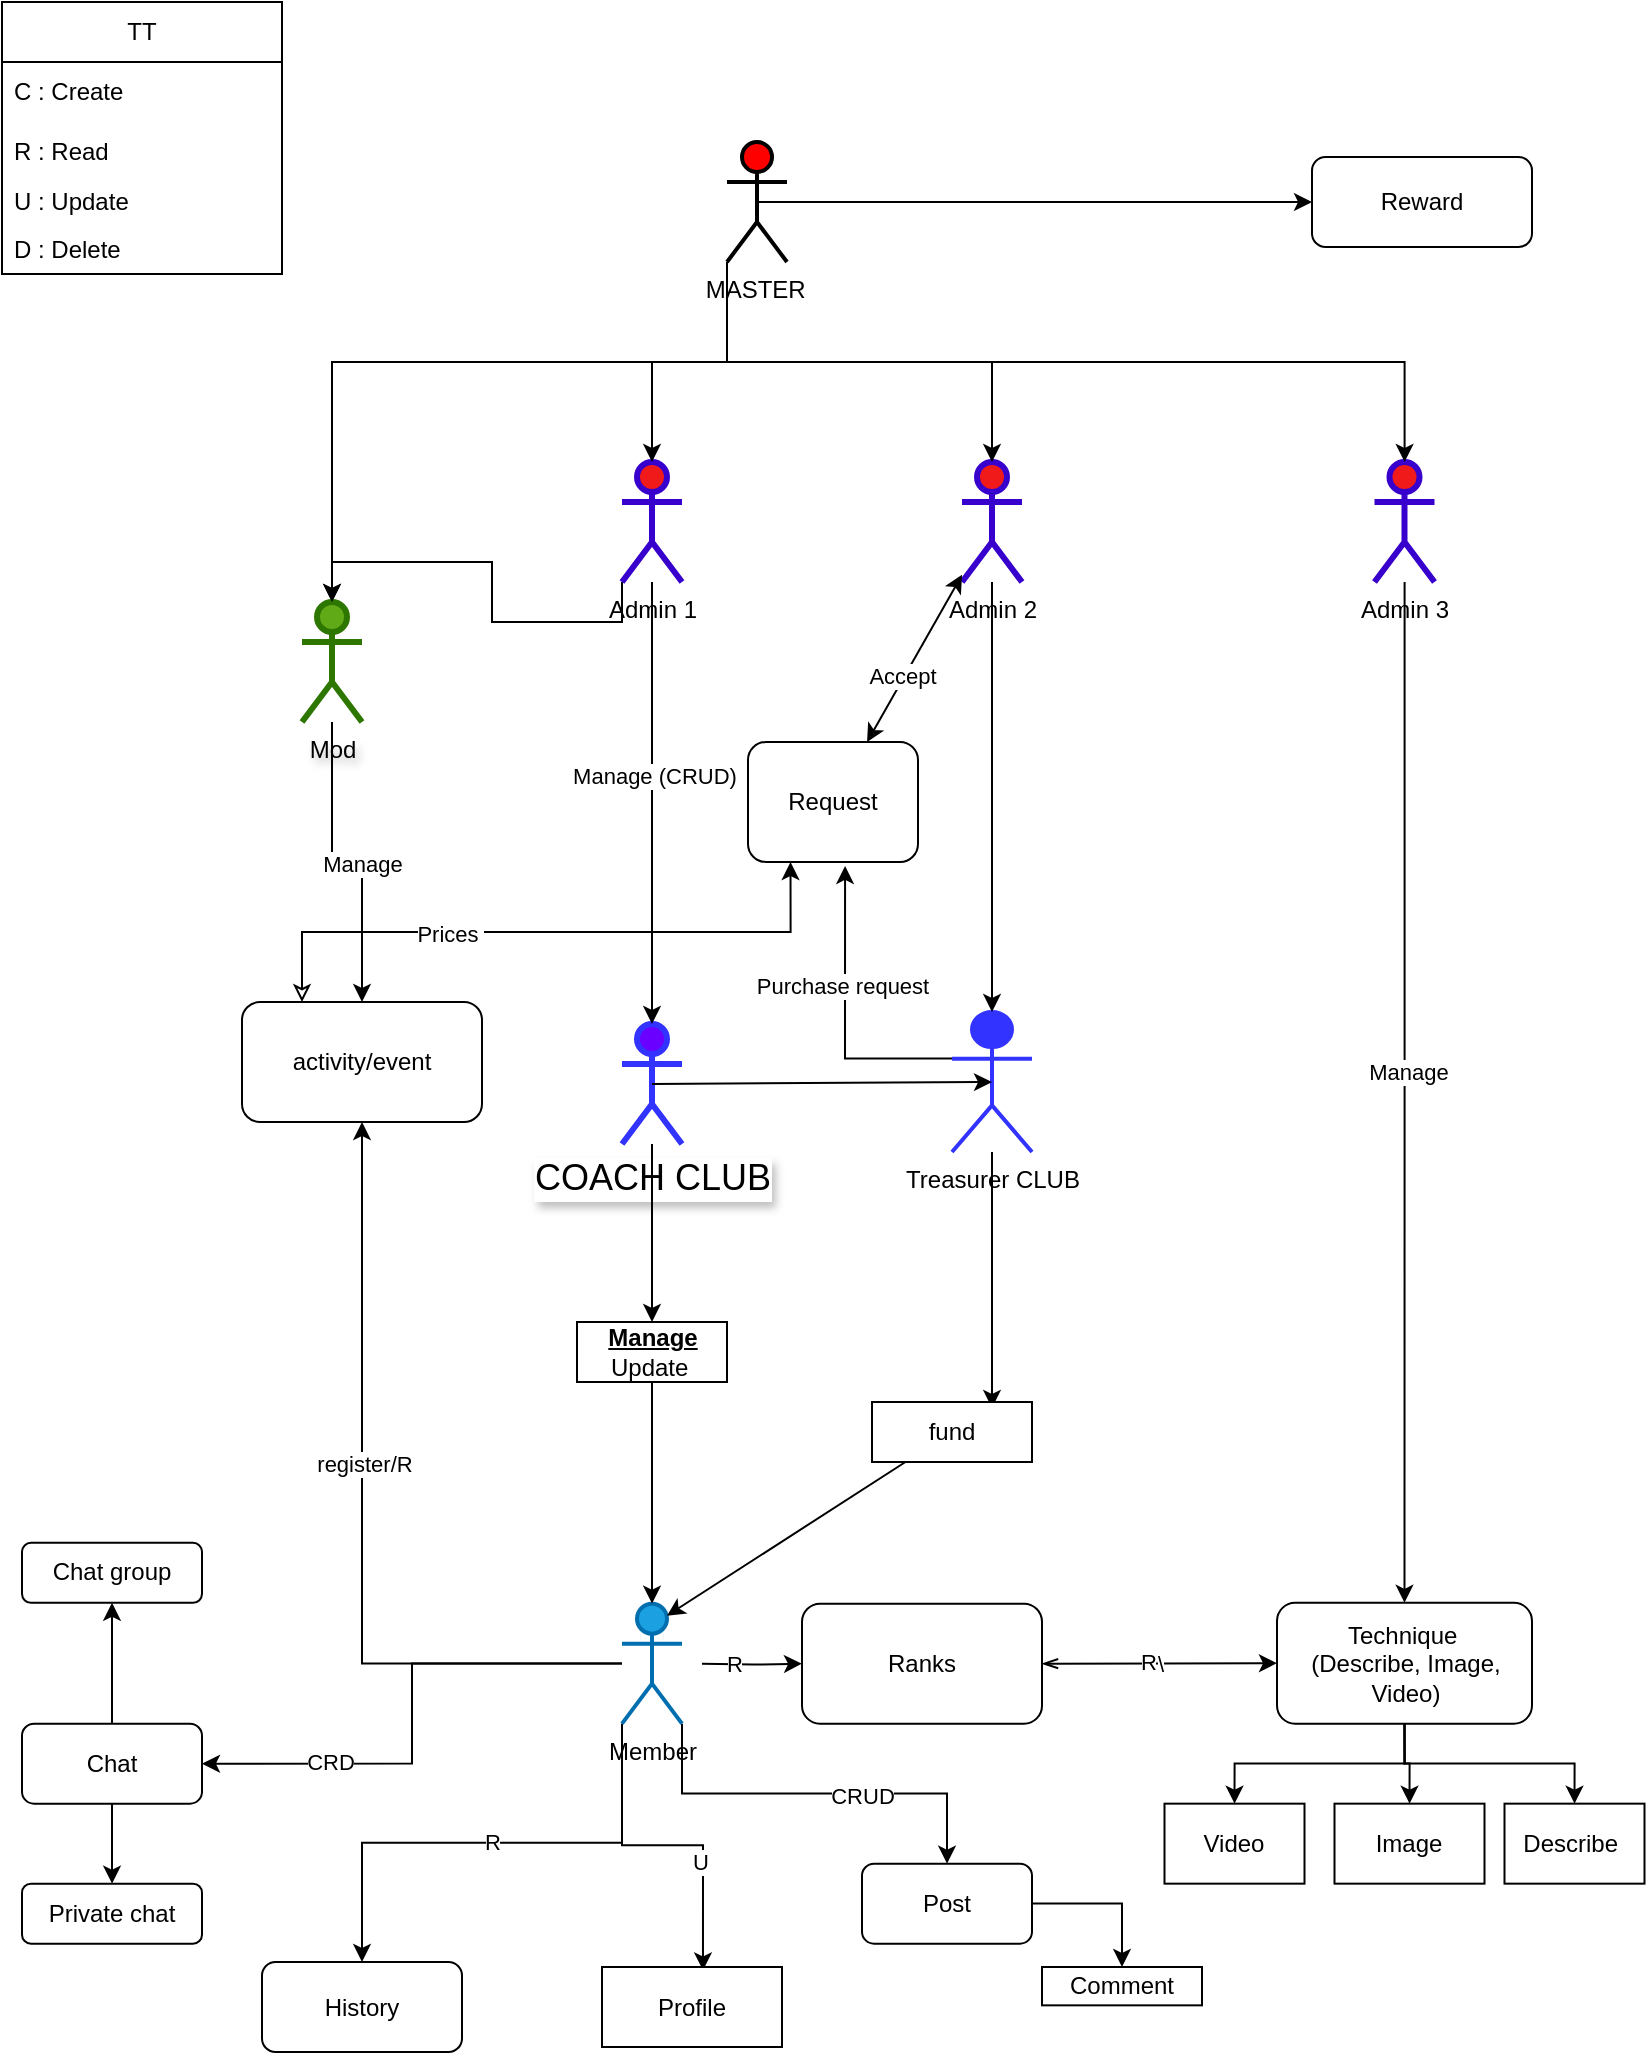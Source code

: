 <mxfile version="24.8.4" pages="2">
  <diagram name="Base" id="5swjjxj_3Wt_qUozXZRy">
    <mxGraphModel dx="1235" dy="-476" grid="1" gridSize="10" guides="1" tooltips="1" connect="1" arrows="1" fold="1" page="1" pageScale="1" pageWidth="850" pageHeight="1100" math="0" shadow="0">
      <root>
        <mxCell id="0" />
        <mxCell id="1" parent="0" />
        <mxCell id="I-rz6IewuSnhswJpcsk6-21" style="edgeStyle=orthogonalEdgeStyle;rounded=0;orthogonalLoop=1;jettySize=auto;html=1;entryX=0.5;entryY=1;entryDx=0;entryDy=0;" parent="1" source="I-rz6IewuSnhswJpcsk6-1" target="I-rz6IewuSnhswJpcsk6-8" edge="1">
          <mxGeometry relative="1" as="geometry" />
        </mxCell>
        <mxCell id="I-rz6IewuSnhswJpcsk6-67" value="register/R" style="edgeLabel;html=1;align=center;verticalAlign=middle;resizable=0;points=[];" parent="I-rz6IewuSnhswJpcsk6-21" vertex="1" connectable="0">
          <mxGeometry x="0.15" relative="1" as="geometry">
            <mxPoint x="1" as="offset" />
          </mxGeometry>
        </mxCell>
        <mxCell id="I-rz6IewuSnhswJpcsk6-22" style="edgeStyle=orthogonalEdgeStyle;rounded=0;orthogonalLoop=1;jettySize=auto;html=1;entryX=0.5;entryY=0;entryDx=0;entryDy=0;exitX=1;exitY=1;exitDx=0;exitDy=0;exitPerimeter=0;" parent="1" source="I-rz6IewuSnhswJpcsk6-1" target="I-rz6IewuSnhswJpcsk6-7" edge="1">
          <mxGeometry relative="1" as="geometry" />
        </mxCell>
        <mxCell id="I-rz6IewuSnhswJpcsk6-147" value="CRUD" style="edgeLabel;html=1;align=center;verticalAlign=middle;resizable=0;points=[];" parent="I-rz6IewuSnhswJpcsk6-22" vertex="1" connectable="0">
          <mxGeometry x="0.236" y="-1" relative="1" as="geometry">
            <mxPoint as="offset" />
          </mxGeometry>
        </mxCell>
        <mxCell id="I-rz6IewuSnhswJpcsk6-23" style="edgeStyle=orthogonalEdgeStyle;rounded=0;orthogonalLoop=1;jettySize=auto;html=1;entryX=0;entryY=0.5;entryDx=0;entryDy=0;" parent="1" target="I-rz6IewuSnhswJpcsk6-13" edge="1">
          <mxGeometry relative="1" as="geometry">
            <mxPoint x="360" y="1940.83" as="sourcePoint" />
          </mxGeometry>
        </mxCell>
        <mxCell id="I-rz6IewuSnhswJpcsk6-117" value="R" style="edgeLabel;html=1;align=center;verticalAlign=middle;resizable=0;points=[];" parent="I-rz6IewuSnhswJpcsk6-23" vertex="1" connectable="0">
          <mxGeometry x="-0.378" relative="1" as="geometry">
            <mxPoint as="offset" />
          </mxGeometry>
        </mxCell>
        <mxCell id="I-rz6IewuSnhswJpcsk6-157" value="R" style="edgeStyle=orthogonalEdgeStyle;rounded=0;orthogonalLoop=1;jettySize=auto;html=1;exitX=0;exitY=1;exitDx=0;exitDy=0;exitPerimeter=0;" parent="1" source="I-rz6IewuSnhswJpcsk6-1" target="I-rz6IewuSnhswJpcsk6-144" edge="1">
          <mxGeometry relative="1" as="geometry" />
        </mxCell>
        <mxCell id="I-rz6IewuSnhswJpcsk6-158" style="edgeStyle=orthogonalEdgeStyle;rounded=0;orthogonalLoop=1;jettySize=auto;html=1;exitX=0;exitY=1;exitDx=0;exitDy=0;exitPerimeter=0;entryX=0.561;entryY=0.042;entryDx=0;entryDy=0;entryPerimeter=0;" parent="1" source="I-rz6IewuSnhswJpcsk6-1" target="I-rz6IewuSnhswJpcsk6-159" edge="1">
          <mxGeometry relative="1" as="geometry">
            <mxPoint x="290" y="2110" as="targetPoint" />
          </mxGeometry>
        </mxCell>
        <mxCell id="I-rz6IewuSnhswJpcsk6-160" value="U" style="edgeLabel;html=1;align=center;verticalAlign=middle;resizable=0;points=[];" parent="I-rz6IewuSnhswJpcsk6-158" vertex="1" connectable="0">
          <mxGeometry x="0.333" y="-2" relative="1" as="geometry">
            <mxPoint as="offset" />
          </mxGeometry>
        </mxCell>
        <mxCell id="I-rz6IewuSnhswJpcsk6-1" value="Member" style="shape=umlActor;verticalLabelPosition=bottom;verticalAlign=top;html=1;outlineConnect=0;strokeWidth=2;fillColor=#1ba1e2;fontColor=default;strokeColor=#006EAF;" parent="1" vertex="1">
          <mxGeometry x="320" y="1910.83" width="30" height="60" as="geometry" />
        </mxCell>
        <mxCell id="I-rz6IewuSnhswJpcsk6-36" style="edgeStyle=orthogonalEdgeStyle;rounded=0;orthogonalLoop=1;jettySize=auto;html=1;" parent="1" source="I-rz6IewuSnhswJpcsk6-6" target="I-rz6IewuSnhswJpcsk6-15" edge="1">
          <mxGeometry relative="1" as="geometry">
            <mxPoint x="80.117" y="2040" as="targetPoint" />
          </mxGeometry>
        </mxCell>
        <mxCell id="I-rz6IewuSnhswJpcsk6-116" style="edgeStyle=orthogonalEdgeStyle;rounded=0;orthogonalLoop=1;jettySize=auto;html=1;exitX=0.5;exitY=1;exitDx=0;exitDy=0;entryX=0.5;entryY=0;entryDx=0;entryDy=0;" parent="1" source="I-rz6IewuSnhswJpcsk6-6" target="I-rz6IewuSnhswJpcsk6-16" edge="1">
          <mxGeometry relative="1" as="geometry">
            <mxPoint x="207.502" y="2040" as="targetPoint" />
          </mxGeometry>
        </mxCell>
        <mxCell id="I-rz6IewuSnhswJpcsk6-6" value="Chat" style="rounded=1;whiteSpace=wrap;html=1;gradientColor=none;glass=0;shadow=0;" parent="1" vertex="1">
          <mxGeometry x="20.0" y="1970.83" width="90" height="40" as="geometry" />
        </mxCell>
        <mxCell id="I-rz6IewuSnhswJpcsk6-101" style="edgeStyle=orthogonalEdgeStyle;rounded=0;orthogonalLoop=1;jettySize=auto;html=1;" parent="1" source="I-rz6IewuSnhswJpcsk6-7" target="I-rz6IewuSnhswJpcsk6-86" edge="1">
          <mxGeometry relative="1" as="geometry" />
        </mxCell>
        <mxCell id="I-rz6IewuSnhswJpcsk6-7" value="Post" style="rounded=1;whiteSpace=wrap;html=1;" parent="1" vertex="1">
          <mxGeometry x="440" y="2040.83" width="85" height="40" as="geometry" />
        </mxCell>
        <mxCell id="I-rz6IewuSnhswJpcsk6-74" style="edgeStyle=orthogonalEdgeStyle;rounded=0;orthogonalLoop=1;jettySize=auto;html=1;startArrow=classic;startFill=0;exitX=0.25;exitY=0;exitDx=0;exitDy=0;entryX=0.25;entryY=1;entryDx=0;entryDy=0;" parent="1" source="I-rz6IewuSnhswJpcsk6-8" target="I-rz6IewuSnhswJpcsk6-32" edge="1">
          <mxGeometry relative="1" as="geometry">
            <mxPoint x="410" y="1530" as="targetPoint" />
          </mxGeometry>
        </mxCell>
        <mxCell id="I-rz6IewuSnhswJpcsk6-75" value="Prices&amp;nbsp;" style="edgeLabel;html=1;align=center;verticalAlign=middle;resizable=0;points=[];" parent="I-rz6IewuSnhswJpcsk6-74" vertex="1" connectable="0">
          <mxGeometry x="-0.306" y="-1" relative="1" as="geometry">
            <mxPoint as="offset" />
          </mxGeometry>
        </mxCell>
        <mxCell id="I-rz6IewuSnhswJpcsk6-8" value="activity/event" style="rounded=1;whiteSpace=wrap;html=1;" parent="1" vertex="1">
          <mxGeometry x="130" y="1610" width="120" height="60" as="geometry" />
        </mxCell>
        <mxCell id="I-rz6IewuSnhswJpcsk6-24" value="\" style="edgeStyle=orthogonalEdgeStyle;rounded=0;orthogonalLoop=1;jettySize=auto;html=1;exitX=1;exitY=0.5;exitDx=0;exitDy=0;endArrow=classic;endFill=1;startArrow=openThin;startFill=0;" parent="1" source="I-rz6IewuSnhswJpcsk6-13" target="I-rz6IewuSnhswJpcsk6-40" edge="1">
          <mxGeometry relative="1" as="geometry">
            <mxPoint x="850" y="1990.83" as="targetPoint" />
          </mxGeometry>
        </mxCell>
        <mxCell id="I-rz6IewuSnhswJpcsk6-118" value="R" style="edgeLabel;html=1;align=center;verticalAlign=middle;resizable=0;points=[];" parent="I-rz6IewuSnhswJpcsk6-24" vertex="1" connectable="0">
          <mxGeometry x="-0.107" y="1" relative="1" as="geometry">
            <mxPoint as="offset" />
          </mxGeometry>
        </mxCell>
        <mxCell id="I-rz6IewuSnhswJpcsk6-13" value="Ranks" style="rounded=1;whiteSpace=wrap;html=1;" parent="1" vertex="1">
          <mxGeometry x="410" y="1910.83" width="120" height="60" as="geometry" />
        </mxCell>
        <mxCell id="I-rz6IewuSnhswJpcsk6-15" value="Chat group" style="rounded=1;whiteSpace=wrap;html=1;" parent="1" vertex="1">
          <mxGeometry x="20" y="1880.41" width="90" height="30" as="geometry" />
        </mxCell>
        <mxCell id="I-rz6IewuSnhswJpcsk6-16" value="Private chat" style="rounded=1;whiteSpace=wrap;html=1;" parent="1" vertex="1">
          <mxGeometry x="20" y="2050.83" width="90" height="30" as="geometry" />
        </mxCell>
        <mxCell id="I-rz6IewuSnhswJpcsk6-18" style="edgeStyle=orthogonalEdgeStyle;rounded=0;orthogonalLoop=1;jettySize=auto;html=1;entryX=1;entryY=0.5;entryDx=0;entryDy=0;" parent="1" source="I-rz6IewuSnhswJpcsk6-1" target="I-rz6IewuSnhswJpcsk6-6" edge="1">
          <mxGeometry relative="1" as="geometry">
            <mxPoint x="320" y="1990.83" as="sourcePoint" />
          </mxGeometry>
        </mxCell>
        <mxCell id="I-rz6IewuSnhswJpcsk6-163" value="CRD" style="edgeLabel;html=1;align=center;verticalAlign=middle;resizable=0;points=[];" parent="I-rz6IewuSnhswJpcsk6-18" vertex="1" connectable="0">
          <mxGeometry x="0.509" y="-1" relative="1" as="geometry">
            <mxPoint as="offset" />
          </mxGeometry>
        </mxCell>
        <mxCell id="I-rz6IewuSnhswJpcsk6-38" style="edgeStyle=orthogonalEdgeStyle;rounded=0;orthogonalLoop=1;jettySize=auto;html=1;" parent="1" source="I-rz6IewuSnhswJpcsk6-113" target="I-rz6IewuSnhswJpcsk6-1" edge="1">
          <mxGeometry relative="1" as="geometry" />
        </mxCell>
        <mxCell id="I-rz6IewuSnhswJpcsk6-42" style="edgeStyle=orthogonalEdgeStyle;rounded=0;orthogonalLoop=1;jettySize=auto;html=1;exitX=0;exitY=0.333;exitDx=0;exitDy=0;exitPerimeter=0;entryX=0.571;entryY=1.033;entryDx=0;entryDy=0;entryPerimeter=0;" parent="1" source="I-rz6IewuSnhswJpcsk6-120" target="I-rz6IewuSnhswJpcsk6-32" edge="1">
          <mxGeometry relative="1" as="geometry">
            <mxPoint x="342.9" y="1651" as="sourcePoint" />
            <mxPoint x="432" y="1550" as="targetPoint" />
          </mxGeometry>
        </mxCell>
        <mxCell id="I-rz6IewuSnhswJpcsk6-70" value="Purchase request" style="edgeLabel;html=1;align=center;verticalAlign=middle;resizable=0;points=[];" parent="I-rz6IewuSnhswJpcsk6-42" vertex="1" connectable="0">
          <mxGeometry x="0.129" relative="1" as="geometry">
            <mxPoint x="-2" y="-6" as="offset" />
          </mxGeometry>
        </mxCell>
        <mxCell id="I-rz6IewuSnhswJpcsk6-26" value="COACH CLUB" style="shape=umlActor;verticalLabelPosition=bottom;verticalAlign=top;html=1;outlineConnect=0;strokeWidth=3;fontSize=18;fontColor=default;fillColor=#6a00ff;strokeColor=#3333FF;textShadow=1;labelBackgroundColor=default;" parent="1" vertex="1">
          <mxGeometry x="320" y="1621" width="30" height="60" as="geometry" />
        </mxCell>
        <mxCell id="I-rz6IewuSnhswJpcsk6-32" value="Request" style="rounded=1;whiteSpace=wrap;html=1;" parent="1" vertex="1">
          <mxGeometry x="383" y="1480" width="85" height="60" as="geometry" />
        </mxCell>
        <mxCell id="I-rz6IewuSnhswJpcsk6-94" style="edgeStyle=orthogonalEdgeStyle;rounded=0;orthogonalLoop=1;jettySize=auto;html=1;exitX=0.5;exitY=1;exitDx=0;exitDy=0;entryX=0.5;entryY=0;entryDx=0;entryDy=0;" parent="1" source="I-rz6IewuSnhswJpcsk6-40" target="I-rz6IewuSnhswJpcsk6-90" edge="1">
          <mxGeometry relative="1" as="geometry" />
        </mxCell>
        <mxCell id="I-rz6IewuSnhswJpcsk6-95" style="edgeStyle=orthogonalEdgeStyle;rounded=0;orthogonalLoop=1;jettySize=auto;html=1;exitX=0.5;exitY=1;exitDx=0;exitDy=0;entryX=0.5;entryY=0;entryDx=0;entryDy=0;" parent="1" source="I-rz6IewuSnhswJpcsk6-40" target="I-rz6IewuSnhswJpcsk6-92" edge="1">
          <mxGeometry relative="1" as="geometry" />
        </mxCell>
        <mxCell id="I-rz6IewuSnhswJpcsk6-96" style="edgeStyle=orthogonalEdgeStyle;rounded=0;orthogonalLoop=1;jettySize=auto;html=1;exitX=0.5;exitY=1;exitDx=0;exitDy=0;entryX=0.5;entryY=0;entryDx=0;entryDy=0;" parent="1" source="I-rz6IewuSnhswJpcsk6-40" target="I-rz6IewuSnhswJpcsk6-93" edge="1">
          <mxGeometry relative="1" as="geometry" />
        </mxCell>
        <mxCell id="I-rz6IewuSnhswJpcsk6-40" value="Technique&amp;nbsp;&lt;div&gt;(Describe, Image, Video)&lt;/div&gt;" style="rounded=1;whiteSpace=wrap;html=1;" parent="1" vertex="1">
          <mxGeometry x="647.5" y="1910.41" width="127.5" height="60.42" as="geometry" />
        </mxCell>
        <mxCell id="I-rz6IewuSnhswJpcsk6-63" style="edgeStyle=orthogonalEdgeStyle;rounded=0;orthogonalLoop=1;jettySize=auto;html=1;" parent="1" source="I-rz6IewuSnhswJpcsk6-43" target="I-rz6IewuSnhswJpcsk6-40" edge="1">
          <mxGeometry relative="1" as="geometry" />
        </mxCell>
        <mxCell id="I-rz6IewuSnhswJpcsk6-72" value="Manage" style="edgeLabel;html=1;align=center;verticalAlign=middle;resizable=0;points=[];" parent="I-rz6IewuSnhswJpcsk6-63" vertex="1" connectable="0">
          <mxGeometry x="-0.041" y="1" relative="1" as="geometry">
            <mxPoint as="offset" />
          </mxGeometry>
        </mxCell>
        <mxCell id="I-rz6IewuSnhswJpcsk6-43" value="Admin 3" style="shape=umlActor;verticalLabelPosition=bottom;verticalAlign=top;html=1;outlineConnect=0;fillColor=#F01A1A;strokeColor=#3700CC;fontColor=default;strokeWidth=3;" parent="1" vertex="1">
          <mxGeometry x="696.25" y="1340" width="30" height="60" as="geometry" />
        </mxCell>
        <mxCell id="I-rz6IewuSnhswJpcsk6-108" style="edgeStyle=orthogonalEdgeStyle;rounded=0;orthogonalLoop=1;jettySize=auto;html=1;exitX=0;exitY=1;exitDx=0;exitDy=0;exitPerimeter=0;" parent="1" source="I-rz6IewuSnhswJpcsk6-45" target="I-rz6IewuSnhswJpcsk6-47" edge="1">
          <mxGeometry relative="1" as="geometry" />
        </mxCell>
        <mxCell id="I-rz6IewuSnhswJpcsk6-45" value="Admin 1" style="shape=umlActor;verticalLabelPosition=bottom;verticalAlign=top;html=1;outlineConnect=0;fillColor=#F01A1A;strokeColor=#3700CC;fontColor=default;strokeWidth=3;" parent="1" vertex="1">
          <mxGeometry x="320" y="1340" width="30" height="60" as="geometry" />
        </mxCell>
        <mxCell id="I-rz6IewuSnhswJpcsk6-46" value="Admin 2" style="shape=umlActor;verticalLabelPosition=bottom;verticalAlign=top;html=1;outlineConnect=0;fillColor=#F01A1A;strokeColor=#3700CC;fontColor=default;strokeWidth=3;" parent="1" vertex="1">
          <mxGeometry x="490" y="1340" width="30" height="60" as="geometry" />
        </mxCell>
        <mxCell id="I-rz6IewuSnhswJpcsk6-61" style="edgeStyle=orthogonalEdgeStyle;rounded=0;orthogonalLoop=1;jettySize=auto;html=1;" parent="1" source="I-rz6IewuSnhswJpcsk6-47" target="I-rz6IewuSnhswJpcsk6-8" edge="1">
          <mxGeometry relative="1" as="geometry" />
        </mxCell>
        <mxCell id="I-rz6IewuSnhswJpcsk6-66" value="Manage" style="edgeLabel;html=1;align=center;verticalAlign=middle;resizable=0;points=[];" parent="I-rz6IewuSnhswJpcsk6-61" vertex="1" connectable="0">
          <mxGeometry x="0.092" y="-1" relative="1" as="geometry">
            <mxPoint as="offset" />
          </mxGeometry>
        </mxCell>
        <mxCell id="I-rz6IewuSnhswJpcsk6-47" value="Mod" style="shape=umlActor;verticalLabelPosition=bottom;verticalAlign=top;html=1;outlineConnect=0;fillColor=#60a917;fontColor=default;strokeColor=#2D7600;strokeWidth=3;labelBorderColor=none;textShadow=1;" parent="1" vertex="1">
          <mxGeometry x="160" y="1410" width="30" height="60" as="geometry" />
        </mxCell>
        <mxCell id="I-rz6IewuSnhswJpcsk6-54" value="" style="endArrow=classic;startArrow=classic;html=1;rounded=0;" parent="1" source="I-rz6IewuSnhswJpcsk6-32" target="I-rz6IewuSnhswJpcsk6-46" edge="1">
          <mxGeometry width="50" height="50" relative="1" as="geometry">
            <mxPoint x="610" y="1560" as="sourcePoint" />
            <mxPoint x="660" y="1510" as="targetPoint" />
          </mxGeometry>
        </mxCell>
        <mxCell id="I-rz6IewuSnhswJpcsk6-71" value="Accept" style="edgeLabel;html=1;align=center;verticalAlign=middle;resizable=0;points=[];" parent="I-rz6IewuSnhswJpcsk6-54" vertex="1" connectable="0">
          <mxGeometry x="-0.218" y="2" relative="1" as="geometry">
            <mxPoint as="offset" />
          </mxGeometry>
        </mxCell>
        <mxCell id="I-rz6IewuSnhswJpcsk6-55" value="" style="endArrow=classic;html=1;rounded=0;" parent="1" source="I-rz6IewuSnhswJpcsk6-45" target="I-rz6IewuSnhswJpcsk6-26" edge="1">
          <mxGeometry width="50" height="50" relative="1" as="geometry">
            <mxPoint x="610" y="1560" as="sourcePoint" />
            <mxPoint x="660" y="1510" as="targetPoint" />
          </mxGeometry>
        </mxCell>
        <mxCell id="I-rz6IewuSnhswJpcsk6-68" value="Manage (CRUD)" style="edgeLabel;html=1;align=center;verticalAlign=middle;resizable=0;points=[];" parent="I-rz6IewuSnhswJpcsk6-55" vertex="1" connectable="0">
          <mxGeometry x="-0.126" y="1" relative="1" as="geometry">
            <mxPoint as="offset" />
          </mxGeometry>
        </mxCell>
        <mxCell id="I-rz6IewuSnhswJpcsk6-86" value="Comment" style="rounded=0;whiteSpace=wrap;html=1;" parent="1" vertex="1">
          <mxGeometry x="530" y="2092.5" width="80" height="19.17" as="geometry" />
        </mxCell>
        <mxCell id="I-rz6IewuSnhswJpcsk6-90" value="Video" style="rounded=0;whiteSpace=wrap;html=1;" parent="1" vertex="1">
          <mxGeometry x="591.25" y="2010.83" width="70" height="40" as="geometry" />
        </mxCell>
        <mxCell id="I-rz6IewuSnhswJpcsk6-92" value="Image" style="rounded=0;whiteSpace=wrap;html=1;" parent="1" vertex="1">
          <mxGeometry x="676.25" y="2010.83" width="75" height="40" as="geometry" />
        </mxCell>
        <mxCell id="I-rz6IewuSnhswJpcsk6-93" value="Describe&amp;nbsp;" style="rounded=0;whiteSpace=wrap;html=1;" parent="1" vertex="1">
          <mxGeometry x="761.25" y="2010.83" width="70" height="40" as="geometry" />
        </mxCell>
        <mxCell id="I-rz6IewuSnhswJpcsk6-104" style="edgeStyle=orthogonalEdgeStyle;rounded=0;orthogonalLoop=1;jettySize=auto;html=1;exitX=0;exitY=1;exitDx=0;exitDy=0;exitPerimeter=0;" parent="1" source="I-rz6IewuSnhswJpcsk6-102" target="I-rz6IewuSnhswJpcsk6-46" edge="1">
          <mxGeometry relative="1" as="geometry" />
        </mxCell>
        <mxCell id="I-rz6IewuSnhswJpcsk6-105" style="edgeStyle=orthogonalEdgeStyle;rounded=0;orthogonalLoop=1;jettySize=auto;html=1;exitX=0;exitY=1;exitDx=0;exitDy=0;exitPerimeter=0;" parent="1" source="I-rz6IewuSnhswJpcsk6-102" target="I-rz6IewuSnhswJpcsk6-43" edge="1">
          <mxGeometry relative="1" as="geometry" />
        </mxCell>
        <mxCell id="I-rz6IewuSnhswJpcsk6-111" style="edgeStyle=orthogonalEdgeStyle;rounded=0;orthogonalLoop=1;jettySize=auto;html=1;exitX=0.5;exitY=0.5;exitDx=0;exitDy=0;exitPerimeter=0;entryX=0;entryY=0.5;entryDx=0;entryDy=0;" parent="1" source="I-rz6IewuSnhswJpcsk6-102" target="I-rz6IewuSnhswJpcsk6-110" edge="1">
          <mxGeometry relative="1" as="geometry" />
        </mxCell>
        <mxCell id="I-rz6IewuSnhswJpcsk6-102" value="MASTER&amp;nbsp;" style="shape=umlActor;verticalLabelPosition=bottom;verticalAlign=top;html=1;outlineConnect=0;strokeWidth=2;fillColor=#FF0000;" parent="1" vertex="1">
          <mxGeometry x="372.5" y="1180" width="30" height="60" as="geometry" />
        </mxCell>
        <mxCell id="I-rz6IewuSnhswJpcsk6-103" style="edgeStyle=orthogonalEdgeStyle;rounded=0;orthogonalLoop=1;jettySize=auto;html=1;exitX=0;exitY=1;exitDx=0;exitDy=0;exitPerimeter=0;entryX=0.5;entryY=0;entryDx=0;entryDy=0;entryPerimeter=0;" parent="1" source="I-rz6IewuSnhswJpcsk6-102" target="I-rz6IewuSnhswJpcsk6-45" edge="1">
          <mxGeometry relative="1" as="geometry" />
        </mxCell>
        <mxCell id="I-rz6IewuSnhswJpcsk6-106" style="edgeStyle=orthogonalEdgeStyle;rounded=0;orthogonalLoop=1;jettySize=auto;html=1;exitX=0;exitY=1;exitDx=0;exitDy=0;exitPerimeter=0;entryX=0.5;entryY=0;entryDx=0;entryDy=0;entryPerimeter=0;" parent="1" source="I-rz6IewuSnhswJpcsk6-102" target="I-rz6IewuSnhswJpcsk6-47" edge="1">
          <mxGeometry relative="1" as="geometry">
            <Array as="points">
              <mxPoint x="373" y="1290" />
              <mxPoint x="175" y="1290" />
            </Array>
          </mxGeometry>
        </mxCell>
        <mxCell id="I-rz6IewuSnhswJpcsk6-110" value="Reward" style="rounded=1;whiteSpace=wrap;html=1;" parent="1" vertex="1">
          <mxGeometry x="665" y="1187.5" width="110" height="45" as="geometry" />
        </mxCell>
        <mxCell id="I-rz6IewuSnhswJpcsk6-120" value="Treasurer CLUB" style="shape=umlActor;verticalLabelPosition=bottom;verticalAlign=top;html=1;outlineConnect=0;fillColor=#3333FF;strokeColor=#3333FF;strokeWidth=2;" parent="1" vertex="1">
          <mxGeometry x="485" y="1615" width="40" height="70" as="geometry" />
        </mxCell>
        <mxCell id="I-rz6IewuSnhswJpcsk6-122" value="" style="endArrow=classic;html=1;rounded=0;entryX=0.5;entryY=0;entryDx=0;entryDy=0;entryPerimeter=0;" parent="1" source="I-rz6IewuSnhswJpcsk6-46" target="I-rz6IewuSnhswJpcsk6-120" edge="1">
          <mxGeometry width="50" height="50" relative="1" as="geometry">
            <mxPoint x="460" y="1520" as="sourcePoint" />
            <mxPoint x="510" y="1470" as="targetPoint" />
          </mxGeometry>
        </mxCell>
        <mxCell id="I-rz6IewuSnhswJpcsk6-125" value="" style="endArrow=classic;html=1;rounded=0;entryX=0.75;entryY=0.1;entryDx=0;entryDy=0;entryPerimeter=0;" parent="1" source="I-rz6IewuSnhswJpcsk6-127" target="I-rz6IewuSnhswJpcsk6-1" edge="1">
          <mxGeometry width="50" height="50" relative="1" as="geometry">
            <mxPoint x="460" y="1850" as="sourcePoint" />
            <mxPoint x="510" y="1800" as="targetPoint" />
          </mxGeometry>
        </mxCell>
        <mxCell id="I-rz6IewuSnhswJpcsk6-126" value="" style="edgeStyle=orthogonalEdgeStyle;rounded=0;orthogonalLoop=1;jettySize=auto;html=1;" parent="1" source="I-rz6IewuSnhswJpcsk6-26" target="I-rz6IewuSnhswJpcsk6-113" edge="1">
          <mxGeometry relative="1" as="geometry">
            <mxPoint x="335" y="1681" as="sourcePoint" />
            <mxPoint x="345" y="1931" as="targetPoint" />
          </mxGeometry>
        </mxCell>
        <mxCell id="I-rz6IewuSnhswJpcsk6-113" value="&lt;u&gt;&lt;b&gt;Manage&lt;/b&gt;&lt;/u&gt;&lt;div&gt;Update&amp;nbsp;&lt;/div&gt;" style="rounded=0;whiteSpace=wrap;html=1;" parent="1" vertex="1">
          <mxGeometry x="297.5" y="1770" width="75" height="30" as="geometry" />
        </mxCell>
        <mxCell id="I-rz6IewuSnhswJpcsk6-128" value="" style="endArrow=classic;html=1;rounded=0;entryX=0.75;entryY=0.1;entryDx=0;entryDy=0;entryPerimeter=0;" parent="1" source="I-rz6IewuSnhswJpcsk6-120" target="I-rz6IewuSnhswJpcsk6-127" edge="1">
          <mxGeometry width="50" height="50" relative="1" as="geometry">
            <mxPoint x="491" y="1686" as="sourcePoint" />
            <mxPoint x="353" y="1937" as="targetPoint" />
          </mxGeometry>
        </mxCell>
        <mxCell id="I-rz6IewuSnhswJpcsk6-127" value="fund" style="rounded=0;whiteSpace=wrap;html=1;" parent="1" vertex="1">
          <mxGeometry x="445" y="1810" width="80" height="30" as="geometry" />
        </mxCell>
        <mxCell id="I-rz6IewuSnhswJpcsk6-138" value="" style="endArrow=classic;html=1;rounded=0;exitX=0.5;exitY=0.5;exitDx=0;exitDy=0;exitPerimeter=0;entryX=0.5;entryY=0.5;entryDx=0;entryDy=0;entryPerimeter=0;" parent="1" source="I-rz6IewuSnhswJpcsk6-26" target="I-rz6IewuSnhswJpcsk6-120" edge="1">
          <mxGeometry width="50" height="50" relative="1" as="geometry">
            <mxPoint x="290" y="1630" as="sourcePoint" />
            <mxPoint x="470" y="1660" as="targetPoint" />
            <Array as="points" />
          </mxGeometry>
        </mxCell>
        <mxCell id="I-rz6IewuSnhswJpcsk6-144" value="History" style="rounded=1;whiteSpace=wrap;html=1;" parent="1" vertex="1">
          <mxGeometry x="140" y="2090" width="100" height="45" as="geometry" />
        </mxCell>
        <mxCell id="I-rz6IewuSnhswJpcsk6-152" value="TT" style="swimlane;fontStyle=0;childLayout=stackLayout;horizontal=1;startSize=30;horizontalStack=0;resizeParent=1;resizeParentMax=0;resizeLast=0;collapsible=1;marginBottom=0;whiteSpace=wrap;html=1;" parent="1" vertex="1">
          <mxGeometry x="10" y="1110" width="140" height="136" as="geometry" />
        </mxCell>
        <mxCell id="I-rz6IewuSnhswJpcsk6-153" value="C : Create" style="text;strokeColor=none;fillColor=none;align=left;verticalAlign=middle;spacingLeft=4;spacingRight=4;overflow=hidden;points=[[0,0.5],[1,0.5]];portConstraint=eastwest;rotatable=0;whiteSpace=wrap;html=1;" parent="I-rz6IewuSnhswJpcsk6-152" vertex="1">
          <mxGeometry y="30" width="140" height="30" as="geometry" />
        </mxCell>
        <mxCell id="I-rz6IewuSnhswJpcsk6-154" value="R : Read" style="text;strokeColor=none;fillColor=none;align=left;verticalAlign=middle;spacingLeft=4;spacingRight=4;overflow=hidden;points=[[0,0.5],[1,0.5]];portConstraint=eastwest;rotatable=0;whiteSpace=wrap;html=1;" parent="I-rz6IewuSnhswJpcsk6-152" vertex="1">
          <mxGeometry y="60" width="140" height="30" as="geometry" />
        </mxCell>
        <mxCell id="I-rz6IewuSnhswJpcsk6-155" value="U : Update&lt;div&gt;&lt;br&gt;&lt;/div&gt;" style="text;strokeColor=none;fillColor=none;align=left;verticalAlign=middle;spacingLeft=4;spacingRight=4;overflow=hidden;points=[[0,0.5],[1,0.5]];portConstraint=eastwest;rotatable=0;whiteSpace=wrap;html=1;" parent="I-rz6IewuSnhswJpcsk6-152" vertex="1">
          <mxGeometry y="90" width="140" height="20" as="geometry" />
        </mxCell>
        <mxCell id="I-rz6IewuSnhswJpcsk6-156" value="D : Delete" style="text;strokeColor=none;fillColor=none;align=left;verticalAlign=top;spacingLeft=4;spacingRight=4;overflow=hidden;rotatable=0;points=[[0,0.5],[1,0.5]];portConstraint=eastwest;whiteSpace=wrap;html=1;" parent="I-rz6IewuSnhswJpcsk6-152" vertex="1">
          <mxGeometry y="110" width="140" height="26" as="geometry" />
        </mxCell>
        <mxCell id="I-rz6IewuSnhswJpcsk6-159" value="Profile" style="rounded=0;whiteSpace=wrap;html=1;" parent="1" vertex="1">
          <mxGeometry x="310" y="2092.5" width="90" height="40" as="geometry" />
        </mxCell>
      </root>
    </mxGraphModel>
  </diagram>
  <diagram id="F3XBiIWt-3oomwI6d92y" name="Database  Diagram ">
    <mxGraphModel dx="2411" dy="815" grid="1" gridSize="10" guides="0" tooltips="1" connect="1" arrows="1" fold="1" page="0" pageScale="1" pageWidth="850" pageHeight="1100" background="none" math="0" shadow="0">
      <root>
        <mxCell id="0" />
        <mxCell id="1" parent="0" />
        <mxCell id="lphCVmGTRffgAbOcVnd1-1" value="members" style="swimlane;fontStyle=0;childLayout=stackLayout;horizontal=1;startSize=30;horizontalStack=0;resizeParent=1;resizeParentMax=0;resizeLast=0;collapsible=1;marginBottom=0;whiteSpace=wrap;html=1;" parent="1" vertex="1">
          <mxGeometry x="190" y="470" width="140" height="378" as="geometry">
            <mxRectangle x="90" y="520" width="90" height="30" as="alternateBounds" />
          </mxGeometry>
        </mxCell>
        <mxCell id="lphCVmGTRffgAbOcVnd1-2" value="id" style="text;strokeColor=#B09500;fillColor=#e3c800;align=left;verticalAlign=middle;spacingLeft=4;spacingRight=4;overflow=hidden;points=[[0,0.5],[1,0.5]];portConstraint=eastwest;rotatable=0;whiteSpace=wrap;html=1;fontColor=#000000;" parent="lphCVmGTRffgAbOcVnd1-1" vertex="1">
          <mxGeometry y="30" width="140" height="30" as="geometry" />
        </mxCell>
        <mxCell id="lphCVmGTRffgAbOcVnd1-3" value="sdmas_id" style="text;strokeColor=#005700;fillColor=#008a00;align=left;verticalAlign=middle;spacingLeft=4;spacingRight=4;overflow=hidden;points=[[0,0.5],[1,0.5]];portConstraint=eastwest;rotatable=0;whiteSpace=wrap;html=1;fontColor=#ffffff;" parent="lphCVmGTRffgAbOcVnd1-1" vertex="1">
          <mxGeometry y="60" width="140" height="30" as="geometry" />
        </mxCell>
        <mxCell id="lphCVmGTRffgAbOcVnd1-4" value="Password" style="text;strokeColor=none;fillColor=none;align=left;verticalAlign=middle;spacingLeft=4;spacingRight=4;overflow=hidden;points=[[0,0.5],[1,0.5]];portConstraint=eastwest;rotatable=0;whiteSpace=wrap;html=1;" parent="lphCVmGTRffgAbOcVnd1-1" vertex="1">
          <mxGeometry y="90" width="140" height="30" as="geometry" />
        </mxCell>
        <mxCell id="G0KpGDT3sIzlwYo5wsyk-41" value="Club_id" style="text;align=left;verticalAlign=middle;spacingLeft=4;spacingRight=4;overflow=hidden;points=[[0,0.5],[1,0.5]];portConstraint=eastwest;rotatable=0;whiteSpace=wrap;html=1;fillColor=none;" parent="lphCVmGTRffgAbOcVnd1-1" vertex="1">
          <mxGeometry y="120" width="140" height="30" as="geometry" />
        </mxCell>
        <mxCell id="lphCVmGTRffgAbOcVnd1-5" value="Full name" style="text;strokeColor=none;fillColor=none;align=left;verticalAlign=middle;spacingLeft=4;spacingRight=4;overflow=hidden;points=[[0,0.5],[1,0.5]];portConstraint=eastwest;rotatable=0;whiteSpace=wrap;html=1;" parent="lphCVmGTRffgAbOcVnd1-1" vertex="1">
          <mxGeometry y="150" width="140" height="30" as="geometry" />
        </mxCell>
        <mxCell id="G0KpGDT3sIzlwYo5wsyk-3" value="Birthday" style="text;strokeColor=none;fillColor=none;align=left;verticalAlign=top;spacingLeft=4;spacingRight=4;overflow=hidden;rotatable=0;points=[[0,0.5],[1,0.5]];portConstraint=eastwest;whiteSpace=wrap;html=1;" parent="lphCVmGTRffgAbOcVnd1-1" vertex="1">
          <mxGeometry y="180" width="140" height="26" as="geometry" />
        </mxCell>
        <mxCell id="lphCVmGTRffgAbOcVnd1-7" value="Address" style="text;strokeColor=none;fillColor=none;align=left;verticalAlign=middle;spacingLeft=4;spacingRight=4;overflow=hidden;points=[[0,0.5],[1,0.5]];portConstraint=eastwest;rotatable=0;whiteSpace=wrap;html=1;" parent="lphCVmGTRffgAbOcVnd1-1" vertex="1">
          <mxGeometry y="206" width="140" height="30" as="geometry" />
        </mxCell>
        <mxCell id="G0KpGDT3sIzlwYo5wsyk-2" value="Gender" style="text;strokeColor=none;fillColor=none;align=left;verticalAlign=top;spacingLeft=4;spacingRight=4;overflow=hidden;rotatable=0;points=[[0,0.5],[1,0.5]];portConstraint=eastwest;whiteSpace=wrap;html=1;" parent="lphCVmGTRffgAbOcVnd1-1" vertex="1">
          <mxGeometry y="236" width="140" height="26" as="geometry" />
        </mxCell>
        <mxCell id="lphCVmGTRffgAbOcVnd1-8" value="Join_date" style="text;strokeColor=none;fillColor=none;align=left;verticalAlign=middle;spacingLeft=4;spacingRight=4;overflow=hidden;points=[[0,0.5],[1,0.5]];portConstraint=eastwest;rotatable=0;whiteSpace=wrap;html=1;" parent="lphCVmGTRffgAbOcVnd1-1" vertex="1">
          <mxGeometry y="262" width="140" height="30" as="geometry" />
        </mxCell>
        <mxCell id="G0KpGDT3sIzlwYo5wsyk-1" value="Bio" style="text;strokeColor=none;fillColor=none;align=left;verticalAlign=top;spacingLeft=4;spacingRight=4;overflow=hidden;rotatable=0;points=[[0,0.5],[1,0.5]];portConstraint=eastwest;whiteSpace=wrap;html=1;" parent="lphCVmGTRffgAbOcVnd1-1" vertex="1">
          <mxGeometry y="292" width="140" height="26" as="geometry" />
        </mxCell>
        <mxCell id="lphCVmGTRffgAbOcVnd1-9" value="Created" style="text;strokeColor=none;fillColor=none;align=left;verticalAlign=middle;spacingLeft=4;spacingRight=4;overflow=hidden;points=[[0,0.5],[1,0.5]];portConstraint=eastwest;rotatable=0;whiteSpace=wrap;html=1;" parent="lphCVmGTRffgAbOcVnd1-1" vertex="1">
          <mxGeometry y="318" width="140" height="30" as="geometry" />
        </mxCell>
        <mxCell id="lphCVmGTRffgAbOcVnd1-10" value="Updated" style="text;strokeColor=none;fillColor=none;align=left;verticalAlign=middle;spacingLeft=4;spacingRight=4;overflow=hidden;points=[[0,0.5],[1,0.5]];portConstraint=eastwest;rotatable=0;whiteSpace=wrap;html=1;" parent="lphCVmGTRffgAbOcVnd1-1" vertex="1">
          <mxGeometry y="348" width="140" height="30" as="geometry" />
        </mxCell>
        <mxCell id="G0KpGDT3sIzlwYo5wsyk-18" value="Role" style="swimlane;fontStyle=0;childLayout=stackLayout;horizontal=1;startSize=30;horizontalStack=0;resizeParent=1;resizeParentMax=0;resizeLast=0;collapsible=1;marginBottom=0;whiteSpace=wrap;html=1;" parent="1" vertex="1">
          <mxGeometry x="990" y="490" width="140" height="180" as="geometry" />
        </mxCell>
        <mxCell id="G0KpGDT3sIzlwYo5wsyk-19" value="role_id" style="text;strokeColor=#B09500;fillColor=#e3c800;align=left;verticalAlign=middle;spacingLeft=4;spacingRight=4;overflow=hidden;points=[[0,0.5],[1,0.5]];portConstraint=eastwest;rotatable=0;whiteSpace=wrap;html=1;fontColor=#000000;" parent="G0KpGDT3sIzlwYo5wsyk-18" vertex="1">
          <mxGeometry y="30" width="140" height="30" as="geometry" />
        </mxCell>
        <mxCell id="G0KpGDT3sIzlwYo5wsyk-20" value="Role name" style="text;strokeColor=none;fillColor=none;align=left;verticalAlign=middle;spacingLeft=4;spacingRight=4;overflow=hidden;points=[[0,0.5],[1,0.5]];portConstraint=eastwest;rotatable=0;whiteSpace=wrap;html=1;" parent="G0KpGDT3sIzlwYo5wsyk-18" vertex="1">
          <mxGeometry y="60" width="140" height="30" as="geometry" />
        </mxCell>
        <mxCell id="G0KpGDT3sIzlwYo5wsyk-21" value="Description&amp;nbsp;" style="text;strokeColor=none;fillColor=none;align=left;verticalAlign=middle;spacingLeft=4;spacingRight=4;overflow=hidden;points=[[0,0.5],[1,0.5]];portConstraint=eastwest;rotatable=0;whiteSpace=wrap;html=1;" parent="G0KpGDT3sIzlwYo5wsyk-18" vertex="1">
          <mxGeometry y="90" width="140" height="30" as="geometry" />
        </mxCell>
        <mxCell id="G0KpGDT3sIzlwYo5wsyk-22" value="Created" style="text;strokeColor=none;fillColor=none;align=left;verticalAlign=middle;spacingLeft=4;spacingRight=4;overflow=hidden;points=[[0,0.5],[1,0.5]];portConstraint=eastwest;rotatable=0;whiteSpace=wrap;html=1;" parent="G0KpGDT3sIzlwYo5wsyk-18" vertex="1">
          <mxGeometry y="120" width="140" height="30" as="geometry" />
        </mxCell>
        <mxCell id="Ton_lEdsJMgT_5YlQeJl-3" value="Updated" style="text;strokeColor=none;fillColor=none;align=left;verticalAlign=middle;spacingLeft=4;spacingRight=4;overflow=hidden;points=[[0,0.5],[1,0.5]];portConstraint=eastwest;rotatable=0;whiteSpace=wrap;html=1;" parent="G0KpGDT3sIzlwYo5wsyk-18" vertex="1">
          <mxGeometry y="150" width="140" height="30" as="geometry" />
        </mxCell>
        <mxCell id="G0KpGDT3sIzlwYo5wsyk-23" value="Member_role" style="swimlane;fontStyle=0;childLayout=stackLayout;horizontal=1;startSize=30;horizontalStack=0;resizeParent=1;resizeParentMax=0;resizeLast=0;collapsible=1;marginBottom=0;whiteSpace=wrap;html=1;fillColor=none;" parent="1" vertex="1">
          <mxGeometry x="690" y="380" width="140" height="180" as="geometry" />
        </mxCell>
        <mxCell id="G0KpGDT3sIzlwYo5wsyk-24" value="ID" style="text;strokeColor=#B09500;fillColor=#e3c800;align=left;verticalAlign=middle;spacingLeft=4;spacingRight=4;overflow=hidden;points=[[0,0.5],[1,0.5]];portConstraint=eastwest;rotatable=0;whiteSpace=wrap;html=1;fontColor=#000000;" parent="G0KpGDT3sIzlwYo5wsyk-23" vertex="1">
          <mxGeometry y="30" width="140" height="30" as="geometry" />
        </mxCell>
        <mxCell id="G0KpGDT3sIzlwYo5wsyk-25" value="sdmas_id" style="text;strokeColor=#005700;fillColor=#008a00;align=left;verticalAlign=middle;spacingLeft=4;spacingRight=4;overflow=hidden;points=[[0,0.5],[1,0.5]];portConstraint=eastwest;rotatable=0;whiteSpace=wrap;html=1;fontColor=#ffffff;" parent="G0KpGDT3sIzlwYo5wsyk-23" vertex="1">
          <mxGeometry y="60" width="140" height="30" as="geometry" />
        </mxCell>
        <mxCell id="G0KpGDT3sIzlwYo5wsyk-26" value="role_id" style="text;fillColor=none;align=left;verticalAlign=middle;spacingLeft=4;spacingRight=4;overflow=hidden;points=[[0,0.5],[1,0.5]];portConstraint=eastwest;rotatable=0;whiteSpace=wrap;html=1;" parent="G0KpGDT3sIzlwYo5wsyk-23" vertex="1">
          <mxGeometry y="90" width="140" height="30" as="geometry" />
        </mxCell>
        <mxCell id="Ton_lEdsJMgT_5YlQeJl-4" value="Created" style="text;strokeColor=none;fillColor=none;align=left;verticalAlign=middle;spacingLeft=4;spacingRight=4;overflow=hidden;points=[[0,0.5],[1,0.5]];portConstraint=eastwest;rotatable=0;whiteSpace=wrap;html=1;" parent="G0KpGDT3sIzlwYo5wsyk-23" vertex="1">
          <mxGeometry y="120" width="140" height="30" as="geometry" />
        </mxCell>
        <mxCell id="Ton_lEdsJMgT_5YlQeJl-5" value="Updated" style="text;strokeColor=none;fillColor=none;align=left;verticalAlign=middle;spacingLeft=4;spacingRight=4;overflow=hidden;points=[[0,0.5],[1,0.5]];portConstraint=eastwest;rotatable=0;whiteSpace=wrap;html=1;" parent="G0KpGDT3sIzlwYo5wsyk-23" vertex="1">
          <mxGeometry y="150" width="140" height="30" as="geometry" />
        </mxCell>
        <mxCell id="G0KpGDT3sIzlwYo5wsyk-27" style="edgeStyle=orthogonalEdgeStyle;rounded=0;orthogonalLoop=1;jettySize=auto;html=1;exitX=0;exitY=0.5;exitDx=0;exitDy=0;entryX=1;entryY=0.5;entryDx=0;entryDy=0;startArrow=blockThin;startFill=1;" parent="1" source="G0KpGDT3sIzlwYo5wsyk-25" target="lphCVmGTRffgAbOcVnd1-3" edge="1">
          <mxGeometry relative="1" as="geometry" />
        </mxCell>
        <mxCell id="FkUEHU4ODeUbHE2fr4in-68" value="1-n" style="edgeLabel;html=1;align=center;verticalAlign=middle;resizable=0;points=[];" parent="G0KpGDT3sIzlwYo5wsyk-27" vertex="1" connectable="0">
          <mxGeometry x="-0.279" y="-4" relative="1" as="geometry">
            <mxPoint x="-1" as="offset" />
          </mxGeometry>
        </mxCell>
        <mxCell id="G0KpGDT3sIzlwYo5wsyk-28" style="edgeStyle=orthogonalEdgeStyle;rounded=0;orthogonalLoop=1;jettySize=auto;html=1;exitX=1;exitY=0.5;exitDx=0;exitDy=0;entryX=0;entryY=0.5;entryDx=0;entryDy=0;startArrow=open;startFill=0;" parent="1" source="G0KpGDT3sIzlwYo5wsyk-26" target="G0KpGDT3sIzlwYo5wsyk-19" edge="1">
          <mxGeometry relative="1" as="geometry">
            <Array as="points">
              <mxPoint x="910" y="485" />
              <mxPoint x="910" y="535" />
            </Array>
          </mxGeometry>
        </mxCell>
        <mxCell id="FkUEHU4ODeUbHE2fr4in-69" value="1-n" style="edgeLabel;html=1;align=center;verticalAlign=middle;resizable=0;points=[];" parent="G0KpGDT3sIzlwYo5wsyk-28" vertex="1" connectable="0">
          <mxGeometry x="-0.004" y="-1" relative="1" as="geometry">
            <mxPoint as="offset" />
          </mxGeometry>
        </mxCell>
        <mxCell id="Ton_lEdsJMgT_5YlQeJl-2" style="edgeStyle=orthogonalEdgeStyle;rounded=0;orthogonalLoop=1;jettySize=auto;html=1;exitX=0;exitY=0.25;exitDx=0;exitDy=0;entryX=1;entryY=0.5;entryDx=0;entryDy=0;" parent="1" source="G0KpGDT3sIzlwYo5wsyk-30" target="G0KpGDT3sIzlwYo5wsyk-41" edge="1">
          <mxGeometry relative="1" as="geometry" />
        </mxCell>
        <mxCell id="FkUEHU4ODeUbHE2fr4in-70" value="1-1" style="edgeLabel;html=1;align=center;verticalAlign=middle;resizable=0;points=[];" parent="Ton_lEdsJMgT_5YlQeJl-2" vertex="1" connectable="0">
          <mxGeometry x="-0.155" y="-2" relative="1" as="geometry">
            <mxPoint y="-1" as="offset" />
          </mxGeometry>
        </mxCell>
        <mxCell id="G0KpGDT3sIzlwYo5wsyk-30" value="Club" style="swimlane;fontStyle=0;childLayout=stackLayout;horizontal=1;startSize=30;horizontalStack=0;resizeParent=1;resizeParentMax=0;resizeLast=0;collapsible=1;marginBottom=0;whiteSpace=wrap;html=1;" parent="1" vertex="1">
          <mxGeometry x="660" y="610" width="140" height="210" as="geometry" />
        </mxCell>
        <mxCell id="G0KpGDT3sIzlwYo5wsyk-31" value="Club_id" style="text;strokeColor=#B09500;fillColor=#e3c800;align=left;verticalAlign=middle;spacingLeft=4;spacingRight=4;overflow=hidden;points=[[0,0.5],[1,0.5]];portConstraint=eastwest;rotatable=0;whiteSpace=wrap;html=1;fontColor=#000000;" parent="G0KpGDT3sIzlwYo5wsyk-30" vertex="1">
          <mxGeometry y="30" width="140" height="30" as="geometry" />
        </mxCell>
        <mxCell id="G0KpGDT3sIzlwYo5wsyk-32" value="Club name" style="text;strokeColor=none;fillColor=none;align=left;verticalAlign=middle;spacingLeft=4;spacingRight=4;overflow=hidden;points=[[0,0.5],[1,0.5]];portConstraint=eastwest;rotatable=0;whiteSpace=wrap;html=1;" parent="G0KpGDT3sIzlwYo5wsyk-30" vertex="1">
          <mxGeometry y="60" width="140" height="30" as="geometry" />
        </mxCell>
        <mxCell id="G0KpGDT3sIzlwYo5wsyk-34" value="Address" style="text;strokeColor=none;fillColor=none;align=left;verticalAlign=middle;spacingLeft=4;spacingRight=4;overflow=hidden;points=[[0,0.5],[1,0.5]];portConstraint=eastwest;rotatable=0;whiteSpace=wrap;html=1;" parent="G0KpGDT3sIzlwYo5wsyk-30" vertex="1">
          <mxGeometry y="90" width="140" height="30" as="geometry" />
        </mxCell>
        <mxCell id="lphCVmGTRffgAbOcVnd1-6" value="Phone number" style="text;strokeColor=none;fillColor=none;align=left;verticalAlign=middle;spacingLeft=4;spacingRight=4;overflow=hidden;points=[[0,0.5],[1,0.5]];portConstraint=eastwest;rotatable=0;whiteSpace=wrap;html=1;" parent="G0KpGDT3sIzlwYo5wsyk-30" vertex="1">
          <mxGeometry y="120" width="140" height="30" as="geometry" />
        </mxCell>
        <mxCell id="G0KpGDT3sIzlwYo5wsyk-35" value="Created" style="text;strokeColor=none;fillColor=none;align=left;verticalAlign=middle;spacingLeft=4;spacingRight=4;overflow=hidden;points=[[0,0.5],[1,0.5]];portConstraint=eastwest;rotatable=0;whiteSpace=wrap;html=1;" parent="G0KpGDT3sIzlwYo5wsyk-30" vertex="1">
          <mxGeometry y="150" width="140" height="30" as="geometry" />
        </mxCell>
        <mxCell id="G0KpGDT3sIzlwYo5wsyk-36" value="Updated" style="text;strokeColor=none;fillColor=none;align=left;verticalAlign=middle;spacingLeft=4;spacingRight=4;overflow=hidden;points=[[0,0.5],[1,0.5]];portConstraint=eastwest;rotatable=0;whiteSpace=wrap;html=1;" parent="G0KpGDT3sIzlwYo5wsyk-30" vertex="1">
          <mxGeometry y="180" width="140" height="30" as="geometry" />
        </mxCell>
        <mxCell id="oUOdpIznmlVqDh-SXqlZ-1" value="Activity" style="swimlane;fontStyle=0;childLayout=stackLayout;horizontal=1;startSize=30;horizontalStack=0;resizeParent=1;resizeParentMax=0;resizeLast=0;collapsible=1;marginBottom=0;whiteSpace=wrap;html=1;" parent="1" vertex="1">
          <mxGeometry x="-550" y="470" width="140" height="232" as="geometry" />
        </mxCell>
        <mxCell id="oUOdpIznmlVqDh-SXqlZ-2" value="&lt;span style=&quot;font-family: monospace; font-size: 0px; text-wrap: nowrap;&quot;&gt;%3CmxGraphModel%3E%3Croot%3E%3CmxCell%20id%3D%220%22%2F%3E%3CmxCell%20id%3D%221%22%20parent%3D%220%22%2F%3E%3CmxCell%20id%3D%222%22%20value%3D%22%26lt%3Bspan%20style%3D%26quot%3Bcolor%3A%20rgb(240%2C%20240%2C%20240)%3B%26quot%3B%26gt%3Bactivity_id%26lt%3B%2Fspan%26gt%3B%22%20style%3D%22text%3BstrokeColor%3D%23B09500%3BfillColor%3D%23e3c800%3Balign%3Dleft%3BverticalAlign%3Dmiddle%3BspacingLeft%3D4%3BspacingRight%3D4%3Boverflow%3Dhidden%3Bpoints%3D%5B%5B0%2C0.5%5D%2C%5B1%2C0.5%5D%5D%3BportConstraint%3Deastwest%3Brotatable%3D0%3BwhiteSpace%3Dwrap%3Bhtml%3D1%3BfontColor%3D%23000000%3B%22%20vertex%3D%221%22%20parent%3D%221%22%3E%3CmxGeometry%20x%3D%2220%22%20y%3D%22240%22%20width%3D%22140%22%20height%3D%2230%22%20as%3D%22geometry%22%2F%3E%3C%2FmxCell%3E%3C%2Froot%3E%3C%2FmxGraphModel%3E&lt;/span&gt;&lt;span style=&quot;&quot;&gt;activity_id&lt;/span&gt;" style="text;strokeColor=#B09500;fillColor=#e3c800;align=left;verticalAlign=middle;spacingLeft=4;spacingRight=4;overflow=hidden;points=[[0,0.5],[1,0.5]];portConstraint=eastwest;rotatable=0;whiteSpace=wrap;html=1;fontColor=#000000;" parent="oUOdpIznmlVqDh-SXqlZ-1" vertex="1">
          <mxGeometry y="30" width="140" height="30" as="geometry" />
        </mxCell>
        <mxCell id="oUOdpIznmlVqDh-SXqlZ-4" value="Activity name" style="text;strokeColor=none;fillColor=none;align=left;verticalAlign=middle;spacingLeft=4;spacingRight=4;overflow=hidden;points=[[0,0.5],[1,0.5]];portConstraint=eastwest;rotatable=0;whiteSpace=wrap;html=1;" parent="oUOdpIznmlVqDh-SXqlZ-1" vertex="1">
          <mxGeometry y="60" width="140" height="30" as="geometry" />
        </mxCell>
        <mxCell id="oUOdpIznmlVqDh-SXqlZ-55" value="describe" style="text;strokeColor=none;fillColor=none;align=left;verticalAlign=middle;spacingLeft=4;spacingRight=4;overflow=hidden;points=[[0,0.5],[1,0.5]];portConstraint=eastwest;rotatable=0;whiteSpace=wrap;html=1;" parent="oUOdpIznmlVqDh-SXqlZ-1" vertex="1">
          <mxGeometry y="90" width="140" height="30" as="geometry" />
        </mxCell>
        <mxCell id="oUOdpIznmlVqDh-SXqlZ-56" value="detail" style="text;align=left;verticalAlign=top;spacingLeft=4;spacingRight=4;overflow=hidden;rotatable=0;points=[[0,0.5],[1,0.5]];portConstraint=eastwest;rounded=0;shadow=0;html=0;" parent="oUOdpIznmlVqDh-SXqlZ-1" vertex="1">
          <mxGeometry y="120" width="140" height="26" as="geometry" />
        </mxCell>
        <mxCell id="oUOdpIznmlVqDh-SXqlZ-59" value="Tag_id&#xa;" style="text;align=left;verticalAlign=top;spacingLeft=4;spacingRight=4;overflow=hidden;rotatable=0;points=[[0,0.5],[1,0.5]];portConstraint=eastwest;rounded=0;shadow=0;html=0;" parent="oUOdpIznmlVqDh-SXqlZ-1" vertex="1">
          <mxGeometry y="146" width="140" height="26" as="geometry" />
        </mxCell>
        <mxCell id="oUOdpIznmlVqDh-SXqlZ-57" value="Created" style="text;strokeColor=none;fillColor=none;align=left;verticalAlign=middle;spacingLeft=4;spacingRight=4;overflow=hidden;points=[[0,0.5],[1,0.5]];portConstraint=eastwest;rotatable=0;whiteSpace=wrap;html=1;" parent="oUOdpIznmlVqDh-SXqlZ-1" vertex="1">
          <mxGeometry y="172" width="140" height="30" as="geometry" />
        </mxCell>
        <mxCell id="oUOdpIznmlVqDh-SXqlZ-58" value="Updated" style="text;strokeColor=none;fillColor=none;align=left;verticalAlign=middle;spacingLeft=4;spacingRight=4;overflow=hidden;points=[[0,0.5],[1,0.5]];portConstraint=eastwest;rotatable=0;whiteSpace=wrap;html=1;" parent="oUOdpIznmlVqDh-SXqlZ-1" vertex="1">
          <mxGeometry y="202" width="140" height="30" as="geometry" />
        </mxCell>
        <mxCell id="oUOdpIznmlVqDh-SXqlZ-66" style="edgeStyle=orthogonalEdgeStyle;rounded=0;orthogonalLoop=1;jettySize=auto;html=1;" parent="1" source="oUOdpIznmlVqDh-SXqlZ-61" target="oUOdpIznmlVqDh-SXqlZ-106" edge="1">
          <mxGeometry relative="1" as="geometry" />
        </mxCell>
        <mxCell id="FkUEHU4ODeUbHE2fr4in-83" value="1-n" style="edgeLabel;html=1;align=center;verticalAlign=middle;resizable=0;points=[];" parent="oUOdpIznmlVqDh-SXqlZ-66" vertex="1" connectable="0">
          <mxGeometry x="0.073" y="-1" relative="1" as="geometry">
            <mxPoint as="offset" />
          </mxGeometry>
        </mxCell>
        <mxCell id="oUOdpIznmlVqDh-SXqlZ-60" value="Tags" style="swimlane;fontStyle=0;childLayout=stackLayout;horizontal=1;startSize=30;horizontalStack=0;resizeParent=1;resizeParentMax=0;resizeLast=0;collapsible=1;marginBottom=0;whiteSpace=wrap;html=1;" parent="1" vertex="1">
          <mxGeometry x="-280" y="250" width="140" height="180" as="geometry" />
        </mxCell>
        <mxCell id="oUOdpIznmlVqDh-SXqlZ-61" value="tag_id" style="text;strokeColor=#B09500;fillColor=#e3c800;align=left;verticalAlign=middle;spacingLeft=4;spacingRight=4;overflow=hidden;points=[[0,0.5],[1,0.5]];portConstraint=eastwest;rotatable=0;whiteSpace=wrap;html=1;fontColor=#000000;" parent="oUOdpIznmlVqDh-SXqlZ-60" vertex="1">
          <mxGeometry y="30" width="140" height="30" as="geometry" />
        </mxCell>
        <mxCell id="oUOdpIznmlVqDh-SXqlZ-62" value="Tag name" style="text;strokeColor=none;fillColor=none;align=left;verticalAlign=middle;spacingLeft=4;spacingRight=4;overflow=hidden;points=[[0,0.5],[1,0.5]];portConstraint=eastwest;rotatable=0;whiteSpace=wrap;html=1;" parent="oUOdpIznmlVqDh-SXqlZ-60" vertex="1">
          <mxGeometry y="60" width="140" height="30" as="geometry" />
        </mxCell>
        <mxCell id="oUOdpIznmlVqDh-SXqlZ-63" value="describe" style="text;strokeColor=none;fillColor=none;align=left;verticalAlign=middle;spacingLeft=4;spacingRight=4;overflow=hidden;points=[[0,0.5],[1,0.5]];portConstraint=eastwest;rotatable=0;whiteSpace=wrap;html=1;" parent="oUOdpIznmlVqDh-SXqlZ-60" vertex="1">
          <mxGeometry y="90" width="140" height="30" as="geometry" />
        </mxCell>
        <mxCell id="oUOdpIznmlVqDh-SXqlZ-65" value="Updated" style="text;strokeColor=none;fillColor=none;align=left;verticalAlign=middle;spacingLeft=4;spacingRight=4;overflow=hidden;points=[[0,0.5],[1,0.5]];portConstraint=eastwest;rotatable=0;whiteSpace=wrap;html=1;" parent="oUOdpIznmlVqDh-SXqlZ-60" vertex="1">
          <mxGeometry y="120" width="140" height="30" as="geometry" />
        </mxCell>
        <mxCell id="oUOdpIznmlVqDh-SXqlZ-64" value="Created" style="text;strokeColor=none;fillColor=none;align=left;verticalAlign=middle;spacingLeft=4;spacingRight=4;overflow=hidden;points=[[0,0.5],[1,0.5]];portConstraint=eastwest;rotatable=0;whiteSpace=wrap;html=1;" parent="oUOdpIznmlVqDh-SXqlZ-60" vertex="1">
          <mxGeometry y="150" width="140" height="30" as="geometry" />
        </mxCell>
        <mxCell id="oUOdpIznmlVqDh-SXqlZ-69" value="Register activity&amp;nbsp;" style="swimlane;fontStyle=0;childLayout=stackLayout;horizontal=1;startSize=30;horizontalStack=0;resizeParent=1;resizeParentMax=0;resizeLast=0;collapsible=1;marginBottom=0;whiteSpace=wrap;html=1;" parent="1" vertex="1">
          <mxGeometry x="-300" y="470" width="140" height="206" as="geometry" />
        </mxCell>
        <mxCell id="oUOdpIznmlVqDh-SXqlZ-70" value="id" style="text;strokeColor=#B09500;fillColor=#e3c800;align=left;verticalAlign=middle;spacingLeft=4;spacingRight=4;overflow=hidden;points=[[0,0.5],[1,0.5]];portConstraint=eastwest;rotatable=0;whiteSpace=wrap;html=1;fontColor=#000000;" parent="oUOdpIznmlVqDh-SXqlZ-69" vertex="1">
          <mxGeometry y="30" width="140" height="30" as="geometry" />
        </mxCell>
        <mxCell id="oUOdpIznmlVqDh-SXqlZ-71" value="activity_id" style="text;strokeColor=none;fillColor=none;align=left;verticalAlign=middle;spacingLeft=4;spacingRight=4;overflow=hidden;points=[[0,0.5],[1,0.5]];portConstraint=eastwest;rotatable=0;whiteSpace=wrap;html=1;" parent="oUOdpIznmlVqDh-SXqlZ-69" vertex="1">
          <mxGeometry y="60" width="140" height="30" as="geometry" />
        </mxCell>
        <mxCell id="oUOdpIznmlVqDh-SXqlZ-72" value="sdmas_id" style="text;strokeColor=#005700;fillColor=#008a00;align=left;verticalAlign=middle;spacingLeft=4;spacingRight=4;overflow=hidden;points=[[0,0.5],[1,0.5]];portConstraint=eastwest;rotatable=0;whiteSpace=wrap;html=1;fontColor=#ffffff;" parent="oUOdpIznmlVqDh-SXqlZ-69" vertex="1">
          <mxGeometry y="90" width="140" height="30" as="geometry" />
        </mxCell>
        <mxCell id="oUOdpIznmlVqDh-SXqlZ-85" value="status" style="text;align=left;verticalAlign=top;spacingLeft=4;spacingRight=4;overflow=hidden;rotatable=0;points=[[0,0.5],[1,0.5]];portConstraint=eastwest;rounded=0;shadow=0;html=0;" parent="oUOdpIznmlVqDh-SXqlZ-69" vertex="1">
          <mxGeometry y="120" width="140" height="26" as="geometry" />
        </mxCell>
        <mxCell id="oUOdpIznmlVqDh-SXqlZ-87" value="Updated" style="text;strokeColor=none;fillColor=none;align=left;verticalAlign=middle;spacingLeft=4;spacingRight=4;overflow=hidden;points=[[0,0.5],[1,0.5]];portConstraint=eastwest;rotatable=0;whiteSpace=wrap;html=1;" parent="oUOdpIznmlVqDh-SXqlZ-69" vertex="1">
          <mxGeometry y="146" width="140" height="30" as="geometry" />
        </mxCell>
        <mxCell id="oUOdpIznmlVqDh-SXqlZ-86" value="Created" style="text;strokeColor=none;fillColor=none;align=left;verticalAlign=middle;spacingLeft=4;spacingRight=4;overflow=hidden;points=[[0,0.5],[1,0.5]];portConstraint=eastwest;rotatable=0;whiteSpace=wrap;html=1;" parent="oUOdpIznmlVqDh-SXqlZ-69" vertex="1">
          <mxGeometry y="176" width="140" height="30" as="geometry" />
        </mxCell>
        <mxCell id="oUOdpIznmlVqDh-SXqlZ-90" style="edgeStyle=orthogonalEdgeStyle;rounded=0;orthogonalLoop=1;jettySize=auto;html=1;startArrow=classic;startFill=1;exitX=0;exitY=0.5;exitDx=0;exitDy=0;" parent="1" source="oUOdpIznmlVqDh-SXqlZ-71" target="oUOdpIznmlVqDh-SXqlZ-2" edge="1">
          <mxGeometry relative="1" as="geometry" />
        </mxCell>
        <mxCell id="FkUEHU4ODeUbHE2fr4in-73" value="1-n" style="edgeLabel;html=1;align=center;verticalAlign=middle;resizable=0;points=[];" parent="oUOdpIznmlVqDh-SXqlZ-90" vertex="1" connectable="0">
          <mxGeometry x="-0.093" y="1" relative="1" as="geometry">
            <mxPoint as="offset" />
          </mxGeometry>
        </mxCell>
        <mxCell id="oUOdpIznmlVqDh-SXqlZ-103" value="Re Tags" style="swimlane;fontStyle=0;childLayout=stackLayout;horizontal=1;startSize=30;horizontalStack=0;resizeParent=1;resizeParentMax=0;resizeLast=0;collapsible=1;marginBottom=0;whiteSpace=wrap;html=1;" parent="1" vertex="1">
          <mxGeometry x="-570" y="250" width="140" height="120" as="geometry" />
        </mxCell>
        <mxCell id="oUOdpIznmlVqDh-SXqlZ-104" value="id" style="text;strokeColor=#B09500;fillColor=#e3c800;align=left;verticalAlign=middle;spacingLeft=4;spacingRight=4;overflow=hidden;points=[[0,0.5],[1,0.5]];portConstraint=eastwest;rotatable=0;whiteSpace=wrap;html=1;fontColor=#000000;" parent="oUOdpIznmlVqDh-SXqlZ-103" vertex="1">
          <mxGeometry y="30" width="140" height="30" as="geometry" />
        </mxCell>
        <mxCell id="oUOdpIznmlVqDh-SXqlZ-106" value="tag _id" style="text;strokeColor=none;fillColor=none;align=left;verticalAlign=middle;spacingLeft=4;spacingRight=4;overflow=hidden;points=[[0,0.5],[1,0.5]];portConstraint=eastwest;rotatable=0;whiteSpace=wrap;html=1;" parent="oUOdpIznmlVqDh-SXqlZ-103" vertex="1">
          <mxGeometry y="60" width="140" height="30" as="geometry" />
        </mxCell>
        <mxCell id="oUOdpIznmlVqDh-SXqlZ-107" value="acivity_id" style="text;strokeColor=none;fillColor=none;align=left;verticalAlign=middle;spacingLeft=4;spacingRight=4;overflow=hidden;points=[[0,0.5],[1,0.5]];portConstraint=eastwest;rotatable=0;whiteSpace=wrap;html=1;" parent="oUOdpIznmlVqDh-SXqlZ-103" vertex="1">
          <mxGeometry y="90" width="140" height="30" as="geometry" />
        </mxCell>
        <mxCell id="oUOdpIznmlVqDh-SXqlZ-108" value="1-n&lt;div&gt;&lt;br&gt;&lt;/div&gt;" style="edgeStyle=orthogonalEdgeStyle;rounded=0;orthogonalLoop=1;jettySize=auto;html=1;exitX=0;exitY=0.5;exitDx=0;exitDy=0;" parent="1" source="oUOdpIznmlVqDh-SXqlZ-107" target="oUOdpIznmlVqDh-SXqlZ-2" edge="1">
          <mxGeometry relative="1" as="geometry" />
        </mxCell>
        <mxCell id="EpDoYRTvfAVHOaBk2cYc-2" value="Ranks" style="swimlane;fontStyle=0;childLayout=stackLayout;horizontal=1;startSize=30;horizontalStack=0;resizeParent=1;resizeParentMax=0;resizeLast=0;collapsible=1;marginBottom=0;whiteSpace=wrap;html=1;" parent="1" vertex="1">
          <mxGeometry x="720" y="30" width="140" height="120" as="geometry" />
        </mxCell>
        <mxCell id="EpDoYRTvfAVHOaBk2cYc-3" value="Rank_id" style="text;strokeColor=#B09500;fillColor=#e3c800;align=left;verticalAlign=middle;spacingLeft=4;spacingRight=4;overflow=hidden;points=[[0,0.5],[1,0.5]];portConstraint=eastwest;rotatable=0;whiteSpace=wrap;html=1;fontColor=#000000;" parent="EpDoYRTvfAVHOaBk2cYc-2" vertex="1">
          <mxGeometry y="30" width="140" height="30" as="geometry" />
        </mxCell>
        <mxCell id="EpDoYRTvfAVHOaBk2cYc-4" value="Rank name" style="text;strokeColor=none;fillColor=none;align=left;verticalAlign=middle;spacingLeft=4;spacingRight=4;overflow=hidden;points=[[0,0.5],[1,0.5]];portConstraint=eastwest;rotatable=0;whiteSpace=wrap;html=1;" parent="EpDoYRTvfAVHOaBk2cYc-2" vertex="1">
          <mxGeometry y="60" width="140" height="30" as="geometry" />
        </mxCell>
        <mxCell id="EpDoYRTvfAVHOaBk2cYc-5" value="description&amp;nbsp;" style="text;strokeColor=none;fillColor=none;align=left;verticalAlign=middle;spacingLeft=4;spacingRight=4;overflow=hidden;points=[[0,0.5],[1,0.5]];portConstraint=eastwest;rotatable=0;whiteSpace=wrap;html=1;" parent="EpDoYRTvfAVHOaBk2cYc-2" vertex="1">
          <mxGeometry y="90" width="140" height="30" as="geometry" />
        </mxCell>
        <mxCell id="FkUEHU4ODeUbHE2fr4in-4" value="Rank_member" style="swimlane;fontStyle=0;childLayout=stackLayout;horizontal=1;startSize=30;horizontalStack=0;resizeParent=1;resizeParentMax=0;resizeLast=0;collapsible=1;marginBottom=0;whiteSpace=wrap;html=1;" parent="1" vertex="1">
          <mxGeometry x="500" width="140" height="120" as="geometry" />
        </mxCell>
        <mxCell id="FkUEHU4ODeUbHE2fr4in-6" value="sdmas_id" style="text;strokeColor=#B09500;fillColor=#e3c800;align=left;verticalAlign=middle;spacingLeft=4;spacingRight=4;overflow=hidden;points=[[0,0.5],[1,0.5]];portConstraint=eastwest;rotatable=0;whiteSpace=wrap;html=1;fontColor=#000000;" parent="FkUEHU4ODeUbHE2fr4in-4" vertex="1">
          <mxGeometry y="30" width="140" height="30" as="geometry" />
        </mxCell>
        <mxCell id="FkUEHU4ODeUbHE2fr4in-5" value="rank_id" style="text;fillColor=none;align=left;verticalAlign=middle;spacingLeft=4;spacingRight=4;overflow=hidden;points=[[0,0.5],[1,0.5]];portConstraint=eastwest;rotatable=0;whiteSpace=wrap;html=1;" parent="FkUEHU4ODeUbHE2fr4in-4" vertex="1">
          <mxGeometry y="60" width="140" height="30" as="geometry" />
        </mxCell>
        <mxCell id="FkUEHU4ODeUbHE2fr4in-7" value="received" style="text;strokeColor=none;fillColor=none;align=left;verticalAlign=middle;spacingLeft=4;spacingRight=4;overflow=hidden;points=[[0,0.5],[1,0.5]];portConstraint=eastwest;rotatable=0;whiteSpace=wrap;html=1;" parent="FkUEHU4ODeUbHE2fr4in-4" vertex="1">
          <mxGeometry y="90" width="140" height="30" as="geometry" />
        </mxCell>
        <mxCell id="FkUEHU4ODeUbHE2fr4in-9" style="edgeStyle=orthogonalEdgeStyle;rounded=0;orthogonalLoop=1;jettySize=auto;html=1;" parent="1" source="FkUEHU4ODeUbHE2fr4in-6" target="lphCVmGTRffgAbOcVnd1-3" edge="1">
          <mxGeometry relative="1" as="geometry" />
        </mxCell>
        <mxCell id="FkUEHU4ODeUbHE2fr4in-65" value="1-1" style="edgeLabel;html=1;align=center;verticalAlign=middle;resizable=0;points=[];" parent="FkUEHU4ODeUbHE2fr4in-9" vertex="1" connectable="0">
          <mxGeometry x="-0.074" relative="1" as="geometry">
            <mxPoint as="offset" />
          </mxGeometry>
        </mxCell>
        <mxCell id="FkUEHU4ODeUbHE2fr4in-11" value="Techniques" style="swimlane;fontStyle=0;childLayout=stackLayout;horizontal=1;startSize=30;horizontalStack=0;resizeParent=1;resizeParentMax=0;resizeLast=0;collapsible=1;marginBottom=0;whiteSpace=wrap;html=1;" parent="1" vertex="1">
          <mxGeometry x="900" y="50" width="140" height="150" as="geometry" />
        </mxCell>
        <mxCell id="FkUEHU4ODeUbHE2fr4in-12" value="Technique_id" style="text;strokeColor=#B09500;fillColor=#e3c800;align=left;verticalAlign=middle;spacingLeft=4;spacingRight=4;overflow=hidden;points=[[0,0.5],[1,0.5]];portConstraint=eastwest;rotatable=0;whiteSpace=wrap;html=1;fontColor=#000000;" parent="FkUEHU4ODeUbHE2fr4in-11" vertex="1">
          <mxGeometry y="30" width="140" height="30" as="geometry" />
        </mxCell>
        <mxCell id="FkUEHU4ODeUbHE2fr4in-13" value="Ranks id" style="text;strokeColor=none;fillColor=none;align=left;verticalAlign=middle;spacingLeft=4;spacingRight=4;overflow=hidden;points=[[0,0.5],[1,0.5]];portConstraint=eastwest;rotatable=0;whiteSpace=wrap;html=1;" parent="FkUEHU4ODeUbHE2fr4in-11" vertex="1">
          <mxGeometry y="60" width="140" height="30" as="geometry" />
        </mxCell>
        <mxCell id="FkUEHU4ODeUbHE2fr4in-14" value="Name" style="text;strokeColor=none;fillColor=none;align=left;verticalAlign=middle;spacingLeft=4;spacingRight=4;overflow=hidden;points=[[0,0.5],[1,0.5]];portConstraint=eastwest;rotatable=0;whiteSpace=wrap;html=1;" parent="FkUEHU4ODeUbHE2fr4in-11" vertex="1">
          <mxGeometry y="90" width="140" height="30" as="geometry" />
        </mxCell>
        <mxCell id="FkUEHU4ODeUbHE2fr4in-18" value="Description&amp;nbsp;" style="text;strokeColor=none;fillColor=none;align=left;verticalAlign=middle;spacingLeft=4;spacingRight=4;overflow=hidden;points=[[0,0.5],[1,0.5]];portConstraint=eastwest;rotatable=0;whiteSpace=wrap;html=1;" parent="FkUEHU4ODeUbHE2fr4in-11" vertex="1">
          <mxGeometry y="120" width="140" height="30" as="geometry" />
        </mxCell>
        <mxCell id="FkUEHU4ODeUbHE2fr4in-15" style="edgeStyle=orthogonalEdgeStyle;rounded=0;orthogonalLoop=1;jettySize=auto;html=1;exitX=0;exitY=0.5;exitDx=0;exitDy=0;entryX=1;entryY=0.667;entryDx=0;entryDy=0;entryPerimeter=0;" parent="1" source="FkUEHU4ODeUbHE2fr4in-13" target="EpDoYRTvfAVHOaBk2cYc-3" edge="1">
          <mxGeometry relative="1" as="geometry" />
        </mxCell>
        <mxCell id="FkUEHU4ODeUbHE2fr4in-66" value="1-n" style="edgeLabel;html=1;align=center;verticalAlign=middle;resizable=0;points=[];" parent="FkUEHU4ODeUbHE2fr4in-15" vertex="1" connectable="0">
          <mxGeometry x="-0.059" y="1" relative="1" as="geometry">
            <mxPoint as="offset" />
          </mxGeometry>
        </mxCell>
        <mxCell id="FkUEHU4ODeUbHE2fr4in-20" value="Media technique&amp;nbsp;" style="swimlane;fontStyle=0;childLayout=stackLayout;horizontal=1;startSize=30;horizontalStack=0;resizeParent=1;resizeParentMax=0;resizeLast=0;collapsible=1;marginBottom=0;whiteSpace=wrap;html=1;fillColor=default;" parent="1" vertex="1">
          <mxGeometry x="1100" y="50" width="140" height="180" as="geometry" />
        </mxCell>
        <mxCell id="FkUEHU4ODeUbHE2fr4in-21" value="media_id" style="text;strokeColor=#B09500;fillColor=#e3c800;align=left;verticalAlign=middle;spacingLeft=4;spacingRight=4;overflow=hidden;points=[[0,0.5],[1,0.5]];portConstraint=eastwest;rotatable=0;whiteSpace=wrap;html=1;fontColor=#000000;" parent="FkUEHU4ODeUbHE2fr4in-20" vertex="1">
          <mxGeometry y="30" width="140" height="30" as="geometry" />
        </mxCell>
        <mxCell id="FkUEHU4ODeUbHE2fr4in-44" value="Technique_id" style="text;fillColor=none;align=left;verticalAlign=middle;spacingLeft=4;spacingRight=4;overflow=hidden;points=[[0,0.5],[1,0.5]];portConstraint=eastwest;rotatable=0;whiteSpace=wrap;html=1;" parent="FkUEHU4ODeUbHE2fr4in-20" vertex="1">
          <mxGeometry y="60" width="140" height="30" as="geometry" />
        </mxCell>
        <mxCell id="FkUEHU4ODeUbHE2fr4in-47" value="Type" style="text;strokeColor=none;fillColor=none;align=left;verticalAlign=middle;spacingLeft=4;spacingRight=4;overflow=hidden;points=[[0,0.5],[1,0.5]];portConstraint=eastwest;rotatable=0;whiteSpace=wrap;html=1;" parent="FkUEHU4ODeUbHE2fr4in-20" vertex="1">
          <mxGeometry y="90" width="140" height="30" as="geometry" />
        </mxCell>
        <mxCell id="FkUEHU4ODeUbHE2fr4in-23" value="Describe&amp;nbsp;" style="text;strokeColor=none;fillColor=none;align=left;verticalAlign=middle;spacingLeft=4;spacingRight=4;overflow=hidden;points=[[0,0.5],[1,0.5]];portConstraint=eastwest;rotatable=0;whiteSpace=wrap;html=1;" parent="FkUEHU4ODeUbHE2fr4in-20" vertex="1">
          <mxGeometry y="120" width="140" height="30" as="geometry" />
        </mxCell>
        <mxCell id="FkUEHU4ODeUbHE2fr4in-46" value="Url" style="text;strokeColor=none;fillColor=none;align=left;verticalAlign=middle;spacingLeft=4;spacingRight=4;overflow=hidden;points=[[0,0.5],[1,0.5]];portConstraint=eastwest;rotatable=0;whiteSpace=wrap;html=1;" parent="FkUEHU4ODeUbHE2fr4in-20" vertex="1">
          <mxGeometry y="150" width="140" height="30" as="geometry" />
        </mxCell>
        <mxCell id="FkUEHU4ODeUbHE2fr4in-45" style="edgeStyle=orthogonalEdgeStyle;rounded=0;orthogonalLoop=1;jettySize=auto;html=1;" parent="1" source="FkUEHU4ODeUbHE2fr4in-12" target="FkUEHU4ODeUbHE2fr4in-44" edge="1">
          <mxGeometry relative="1" as="geometry" />
        </mxCell>
        <mxCell id="FkUEHU4ODeUbHE2fr4in-67" value="1-n" style="edgeLabel;html=1;align=center;verticalAlign=middle;resizable=0;points=[];" parent="FkUEHU4ODeUbHE2fr4in-45" vertex="1" connectable="0">
          <mxGeometry x="-0.128" y="1" relative="1" as="geometry">
            <mxPoint y="7" as="offset" />
          </mxGeometry>
        </mxCell>
        <mxCell id="FkUEHU4ODeUbHE2fr4in-76" value="images activity" style="swimlane;fontStyle=0;childLayout=stackLayout;horizontal=1;startSize=30;horizontalStack=0;resizeParent=1;resizeParentMax=0;resizeLast=0;collapsible=1;marginBottom=0;whiteSpace=wrap;html=1;" parent="1" vertex="1">
          <mxGeometry x="-770" y="560" width="140" height="120" as="geometry" />
        </mxCell>
        <mxCell id="FkUEHU4ODeUbHE2fr4in-77" value="Image_id" style="text;strokeColor=#B09500;fillColor=#e3c800;align=left;verticalAlign=middle;spacingLeft=4;spacingRight=4;overflow=hidden;points=[[0,0.5],[1,0.5]];portConstraint=eastwest;rotatable=0;whiteSpace=wrap;html=1;fontColor=#000000;" parent="FkUEHU4ODeUbHE2fr4in-76" vertex="1">
          <mxGeometry y="30" width="140" height="30" as="geometry" />
        </mxCell>
        <mxCell id="FkUEHU4ODeUbHE2fr4in-79" value="activity_id" style="text;strokeColor=none;fillColor=none;align=left;verticalAlign=middle;spacingLeft=4;spacingRight=4;overflow=hidden;points=[[0,0.5],[1,0.5]];portConstraint=eastwest;rotatable=0;whiteSpace=wrap;html=1;" parent="FkUEHU4ODeUbHE2fr4in-76" vertex="1">
          <mxGeometry y="60" width="140" height="30" as="geometry" />
        </mxCell>
        <mxCell id="FkUEHU4ODeUbHE2fr4in-78" value="Url" style="text;strokeColor=none;fillColor=none;align=left;verticalAlign=middle;spacingLeft=4;spacingRight=4;overflow=hidden;points=[[0,0.5],[1,0.5]];portConstraint=eastwest;rotatable=0;whiteSpace=wrap;html=1;" parent="FkUEHU4ODeUbHE2fr4in-76" vertex="1">
          <mxGeometry y="90" width="140" height="30" as="geometry" />
        </mxCell>
        <mxCell id="FkUEHU4ODeUbHE2fr4in-80" style="edgeStyle=orthogonalEdgeStyle;rounded=0;orthogonalLoop=1;jettySize=auto;html=1;exitX=0;exitY=0.5;exitDx=0;exitDy=0;entryX=1;entryY=0.5;entryDx=0;entryDy=0;" parent="1" source="oUOdpIznmlVqDh-SXqlZ-2" target="FkUEHU4ODeUbHE2fr4in-79" edge="1">
          <mxGeometry relative="1" as="geometry" />
        </mxCell>
        <mxCell id="FkUEHU4ODeUbHE2fr4in-81" value="1-n" style="edgeLabel;html=1;align=center;verticalAlign=middle;resizable=0;points=[];" parent="FkUEHU4ODeUbHE2fr4in-80" vertex="1" connectable="0">
          <mxGeometry x="-0.06" relative="1" as="geometry">
            <mxPoint as="offset" />
          </mxGeometry>
        </mxCell>
        <mxCell id="FkUEHU4ODeUbHE2fr4in-86" style="edgeStyle=orthogonalEdgeStyle;rounded=0;orthogonalLoop=1;jettySize=auto;html=1;exitX=0;exitY=0.5;exitDx=0;exitDy=0;entryX=1;entryY=0.5;entryDx=0;entryDy=0;" parent="1" source="EpDoYRTvfAVHOaBk2cYc-3" target="FkUEHU4ODeUbHE2fr4in-5" edge="1">
          <mxGeometry relative="1" as="geometry" />
        </mxCell>
        <mxCell id="FkUEHU4ODeUbHE2fr4in-87" value="1-n" style="edgeLabel;html=1;align=center;verticalAlign=middle;resizable=0;points=[];" parent="FkUEHU4ODeUbHE2fr4in-86" vertex="1" connectable="0">
          <mxGeometry x="-0.042" y="-1" relative="1" as="geometry">
            <mxPoint as="offset" />
          </mxGeometry>
        </mxCell>
        <mxCell id="3oKkXTTUD17KxmF927PL-7" value="Monthly Donation " style="swimlane;fontStyle=0;childLayout=stackLayout;horizontal=1;startSize=30;horizontalStack=0;resizeParent=1;resizeParentMax=0;resizeLast=0;collapsible=1;marginBottom=0;whiteSpace=wrap;html=1;" vertex="1" parent="1">
          <mxGeometry x="-270" y="870" width="180" height="240" as="geometry" />
        </mxCell>
        <mxCell id="3oKkXTTUD17KxmF927PL-8" value="Donation_id" style="text;strokeColor=#B09500;fillColor=#e3c800;align=left;verticalAlign=middle;spacingLeft=4;spacingRight=4;overflow=hidden;points=[[0,0.5],[1,0.5]];portConstraint=eastwest;rotatable=0;whiteSpace=wrap;html=1;fontColor=#000000;" vertex="1" parent="3oKkXTTUD17KxmF927PL-7">
          <mxGeometry y="30" width="180" height="30" as="geometry" />
        </mxCell>
        <mxCell id="3oKkXTTUD17KxmF927PL-9" value="sdmas_id" style="text;strokeColor=none;fillColor=none;align=left;verticalAlign=middle;spacingLeft=4;spacingRight=4;overflow=hidden;points=[[0,0.5],[1,0.5]];portConstraint=eastwest;rotatable=0;whiteSpace=wrap;html=1;" vertex="1" parent="3oKkXTTUD17KxmF927PL-7">
          <mxGeometry y="60" width="180" height="30" as="geometry" />
        </mxCell>
        <mxCell id="3oKkXTTUD17KxmF927PL-10" value="Status" style="text;strokeColor=none;fillColor=none;align=left;verticalAlign=middle;spacingLeft=4;spacingRight=4;overflow=hidden;points=[[0,0.5],[1,0.5]];portConstraint=eastwest;rotatable=0;whiteSpace=wrap;html=1;" vertex="1" parent="3oKkXTTUD17KxmF927PL-7">
          <mxGeometry y="90" width="180" height="30" as="geometry" />
        </mxCell>
        <mxCell id="3oKkXTTUD17KxmF927PL-11" value="Poor_image" style="text;strokeColor=none;fillColor=none;align=left;verticalAlign=middle;spacingLeft=4;spacingRight=4;overflow=hidden;points=[[0,0.5],[1,0.5]];portConstraint=eastwest;rotatable=0;whiteSpace=wrap;html=1;" vertex="1" parent="3oKkXTTUD17KxmF927PL-7">
          <mxGeometry y="120" width="180" height="30" as="geometry" />
        </mxCell>
        <mxCell id="3oKkXTTUD17KxmF927PL-12" value="Donation_type" style="text;strokeColor=none;fillColor=none;align=left;verticalAlign=middle;spacingLeft=4;spacingRight=4;overflow=hidden;points=[[0,0.5],[1,0.5]];portConstraint=eastwest;rotatable=0;whiteSpace=wrap;html=1;" vertex="1" parent="3oKkXTTUD17KxmF927PL-7">
          <mxGeometry y="150" width="180" height="30" as="geometry" />
        </mxCell>
        <mxCell id="3oKkXTTUD17KxmF927PL-13" value="Donation_detail" style="text;strokeColor=none;fillColor=none;align=left;verticalAlign=middle;spacingLeft=4;spacingRight=4;overflow=hidden;points=[[0,0.5],[1,0.5]];portConstraint=eastwest;rotatable=0;whiteSpace=wrap;html=1;" vertex="1" parent="3oKkXTTUD17KxmF927PL-7">
          <mxGeometry y="180" width="180" height="30" as="geometry" />
        </mxCell>
        <mxCell id="3oKkXTTUD17KxmF927PL-14" value="Donation_time" style="text;strokeColor=none;fillColor=none;align=left;verticalAlign=middle;spacingLeft=4;spacingRight=4;overflow=hidden;points=[[0,0.5],[1,0.5]];portConstraint=eastwest;rotatable=0;whiteSpace=wrap;html=1;" vertex="1" parent="3oKkXTTUD17KxmF927PL-7">
          <mxGeometry y="210" width="180" height="30" as="geometry" />
        </mxCell>
        <mxCell id="3oKkXTTUD17KxmF927PL-15" style="edgeStyle=orthogonalEdgeStyle;rounded=0;orthogonalLoop=1;jettySize=auto;html=1;exitX=1;exitY=0.5;exitDx=0;exitDy=0;" edge="1" parent="1" source="3oKkXTTUD17KxmF927PL-8" target="lphCVmGTRffgAbOcVnd1-3">
          <mxGeometry relative="1" as="geometry">
            <mxPoint x="120.0" y="550" as="targetPoint" />
          </mxGeometry>
        </mxCell>
        <mxCell id="3oKkXTTUD17KxmF927PL-23" value="1-n" style="edgeLabel;html=1;align=center;verticalAlign=middle;resizable=0;points=[];" vertex="1" connectable="0" parent="3oKkXTTUD17KxmF927PL-15">
          <mxGeometry x="-0.597" y="1" relative="1" as="geometry">
            <mxPoint as="offset" />
          </mxGeometry>
        </mxCell>
        <mxCell id="3oKkXTTUD17KxmF927PL-21" style="edgeStyle=orthogonalEdgeStyle;rounded=0;orthogonalLoop=1;jettySize=auto;html=1;exitX=1;exitY=0.5;exitDx=0;exitDy=0;entryX=0;entryY=0.5;entryDx=0;entryDy=0;" edge="1" parent="1" source="3oKkXTTUD17KxmF927PL-16" target="3oKkXTTUD17KxmF927PL-8">
          <mxGeometry relative="1" as="geometry" />
        </mxCell>
        <mxCell id="3oKkXTTUD17KxmF927PL-22" value="1-1" style="edgeLabel;html=1;align=center;verticalAlign=middle;resizable=0;points=[];" vertex="1" connectable="0" parent="3oKkXTTUD17KxmF927PL-21">
          <mxGeometry x="-0.094" y="-2" relative="1" as="geometry">
            <mxPoint as="offset" />
          </mxGeometry>
        </mxCell>
        <mxCell id="3oKkXTTUD17KxmF927PL-16" value="Donation Type" style="swimlane;fontStyle=0;childLayout=stackLayout;horizontal=1;startSize=30;horizontalStack=0;resizeParent=1;resizeParentMax=0;resizeLast=0;collapsible=1;marginBottom=0;whiteSpace=wrap;html=1;" vertex="1" parent="1">
          <mxGeometry x="-500" y="1050" width="140" height="90" as="geometry" />
        </mxCell>
        <mxCell id="3oKkXTTUD17KxmF927PL-20" value="Donation_id" style="text;strokeColor=#B09500;fillColor=#e3c800;align=left;verticalAlign=middle;spacingLeft=4;spacingRight=4;overflow=hidden;points=[[0,0.5],[1,0.5]];portConstraint=eastwest;rotatable=0;whiteSpace=wrap;html=1;fontColor=#000000;" vertex="1" parent="3oKkXTTUD17KxmF927PL-16">
          <mxGeometry y="30" width="140" height="30" as="geometry" />
        </mxCell>
        <mxCell id="3oKkXTTUD17KxmF927PL-18" value="Donation_Name" style="text;strokeColor=none;fillColor=none;align=left;verticalAlign=middle;spacingLeft=4;spacingRight=4;overflow=hidden;points=[[0,0.5],[1,0.5]];portConstraint=eastwest;rotatable=0;whiteSpace=wrap;html=1;" vertex="1" parent="3oKkXTTUD17KxmF927PL-16">
          <mxGeometry y="60" width="140" height="30" as="geometry" />
        </mxCell>
        <mxCell id="3oKkXTTUD17KxmF927PL-25" value="Tickets" style="swimlane;fontStyle=0;childLayout=stackLayout;horizontal=1;startSize=30;horizontalStack=0;resizeParent=1;resizeParentMax=0;resizeLast=0;collapsible=1;marginBottom=0;whiteSpace=wrap;html=1;" vertex="1" parent="1">
          <mxGeometry x="260" y="990" width="140" height="300" as="geometry" />
        </mxCell>
        <mxCell id="3oKkXTTUD17KxmF927PL-26" value="Ticket_id" style="text;strokeColor=#B09500;fillColor=#e3c800;align=left;verticalAlign=middle;spacingLeft=4;spacingRight=4;overflow=hidden;points=[[0,0.5],[1,0.5]];portConstraint=eastwest;rotatable=0;whiteSpace=wrap;html=1;fontColor=#000000;" vertex="1" parent="3oKkXTTUD17KxmF927PL-25">
          <mxGeometry y="30" width="140" height="30" as="geometry" />
        </mxCell>
        <mxCell id="3oKkXTTUD17KxmF927PL-40" value="Branch_id" style="text;strokeColor=none;fillColor=none;align=left;verticalAlign=middle;spacingLeft=4;spacingRight=4;overflow=hidden;points=[[0,0.5],[1,0.5]];portConstraint=eastwest;rotatable=0;whiteSpace=wrap;html=1;" vertex="1" parent="3oKkXTTUD17KxmF927PL-25">
          <mxGeometry y="60" width="140" height="30" as="geometry" />
        </mxCell>
        <mxCell id="3oKkXTTUD17KxmF927PL-45" value="ticket_type" style="text;strokeColor=none;fillColor=none;align=left;verticalAlign=middle;spacingLeft=4;spacingRight=4;overflow=hidden;points=[[0,0.5],[1,0.5]];portConstraint=eastwest;rotatable=0;whiteSpace=wrap;html=1;" vertex="1" parent="3oKkXTTUD17KxmF927PL-25">
          <mxGeometry y="90" width="140" height="30" as="geometry" />
        </mxCell>
        <mxCell id="3oKkXTTUD17KxmF927PL-27" value="Title" style="text;strokeColor=none;fillColor=none;align=left;verticalAlign=middle;spacingLeft=4;spacingRight=4;overflow=hidden;points=[[0,0.5],[1,0.5]];portConstraint=eastwest;rotatable=0;whiteSpace=wrap;html=1;" vertex="1" parent="3oKkXTTUD17KxmF927PL-25">
          <mxGeometry y="120" width="140" height="30" as="geometry" />
        </mxCell>
        <mxCell id="3oKkXTTUD17KxmF927PL-28" value="Detail" style="text;strokeColor=none;fillColor=none;align=left;verticalAlign=middle;spacingLeft=4;spacingRight=4;overflow=hidden;points=[[0,0.5],[1,0.5]];portConstraint=eastwest;rotatable=0;whiteSpace=wrap;html=1;" vertex="1" parent="3oKkXTTUD17KxmF927PL-25">
          <mxGeometry y="150" width="140" height="30" as="geometry" />
        </mxCell>
        <mxCell id="3oKkXTTUD17KxmF927PL-41" value="Status" style="text;strokeColor=none;fillColor=none;align=left;verticalAlign=middle;spacingLeft=4;spacingRight=4;overflow=hidden;points=[[0,0.5],[1,0.5]];portConstraint=eastwest;rotatable=0;whiteSpace=wrap;html=1;" vertex="1" parent="3oKkXTTUD17KxmF927PL-25">
          <mxGeometry y="180" width="140" height="30" as="geometry" />
        </mxCell>
        <mxCell id="3oKkXTTUD17KxmF927PL-42" value="Amount" style="text;strokeColor=none;fillColor=none;align=left;verticalAlign=middle;spacingLeft=4;spacingRight=4;overflow=hidden;points=[[0,0.5],[1,0.5]];portConstraint=eastwest;rotatable=0;whiteSpace=wrap;html=1;" vertex="1" parent="3oKkXTTUD17KxmF927PL-25">
          <mxGeometry y="210" width="140" height="30" as="geometry" />
        </mxCell>
        <mxCell id="3oKkXTTUD17KxmF927PL-43" value="Unit_price" style="text;strokeColor=none;fillColor=none;align=left;verticalAlign=middle;spacingLeft=4;spacingRight=4;overflow=hidden;points=[[0,0.5],[1,0.5]];portConstraint=eastwest;rotatable=0;whiteSpace=wrap;html=1;" vertex="1" parent="3oKkXTTUD17KxmF927PL-25">
          <mxGeometry y="240" width="140" height="30" as="geometry" />
        </mxCell>
        <mxCell id="3oKkXTTUD17KxmF927PL-44" value="Level_confirm " style="text;strokeColor=none;fillColor=none;align=left;verticalAlign=middle;spacingLeft=4;spacingRight=4;overflow=hidden;points=[[0,0.5],[1,0.5]];portConstraint=eastwest;rotatable=0;whiteSpace=wrap;html=1;" vertex="1" parent="3oKkXTTUD17KxmF927PL-25">
          <mxGeometry y="270" width="140" height="30" as="geometry" />
        </mxCell>
        <mxCell id="3oKkXTTUD17KxmF927PL-29" style="edgeStyle=orthogonalEdgeStyle;rounded=0;orthogonalLoop=1;jettySize=auto;html=1;exitX=1;exitY=0.5;exitDx=0;exitDy=0;startArrow=classic;startFill=1;" edge="1" parent="1" source="oUOdpIznmlVqDh-SXqlZ-72" target="lphCVmGTRffgAbOcVnd1-3">
          <mxGeometry relative="1" as="geometry" />
        </mxCell>
        <mxCell id="3oKkXTTUD17KxmF927PL-30" value="&lt;div&gt;1-n&lt;/div&gt;&lt;div&gt;&lt;br&gt;&lt;/div&gt;" style="edgeLabel;html=1;align=center;verticalAlign=middle;resizable=0;points=[];" vertex="1" connectable="0" parent="3oKkXTTUD17KxmF927PL-29">
          <mxGeometry x="-0.492" y="-3" relative="1" as="geometry">
            <mxPoint as="offset" />
          </mxGeometry>
        </mxCell>
        <mxCell id="3oKkXTTUD17KxmF927PL-50" style="edgeStyle=orthogonalEdgeStyle;rounded=0;orthogonalLoop=1;jettySize=auto;html=1;exitX=1;exitY=0.5;exitDx=0;exitDy=0;entryX=0;entryY=0.5;entryDx=0;entryDy=0;" edge="1" parent="1" source="3oKkXTTUD17KxmF927PL-40" target="3oKkXTTUD17KxmF927PL-52">
          <mxGeometry relative="1" as="geometry">
            <mxPoint x="510" y="1145" as="targetPoint" />
          </mxGeometry>
        </mxCell>
        <mxCell id="3oKkXTTUD17KxmF927PL-51" value="Branch id" style="swimlane;fontStyle=0;childLayout=stackLayout;horizontal=1;startSize=30;horizontalStack=0;resizeParent=1;resizeParentMax=0;resizeLast=0;collapsible=1;marginBottom=0;whiteSpace=wrap;html=1;" vertex="1" parent="1">
          <mxGeometry x="510" y="1080" width="140" height="90" as="geometry" />
        </mxCell>
        <mxCell id="3oKkXTTUD17KxmF927PL-52" value="Branch_id" style="text;strokeColor=#B09500;fillColor=#e3c800;align=left;verticalAlign=middle;spacingLeft=4;spacingRight=4;overflow=hidden;points=[[0,0.5],[1,0.5]];portConstraint=eastwest;rotatable=0;whiteSpace=wrap;html=1;fontColor=#000000;" vertex="1" parent="3oKkXTTUD17KxmF927PL-51">
          <mxGeometry y="30" width="140" height="30" as="geometry" />
        </mxCell>
        <mxCell id="3oKkXTTUD17KxmF927PL-53" value="Name" style="text;strokeColor=none;fillColor=none;align=left;verticalAlign=middle;spacingLeft=4;spacingRight=4;overflow=hidden;points=[[0,0.5],[1,0.5]];portConstraint=eastwest;rotatable=0;whiteSpace=wrap;html=1;" vertex="1" parent="3oKkXTTUD17KxmF927PL-51">
          <mxGeometry y="60" width="140" height="30" as="geometry" />
        </mxCell>
        <mxCell id="3oKkXTTUD17KxmF927PL-59" style="edgeStyle=orthogonalEdgeStyle;rounded=0;orthogonalLoop=1;jettySize=auto;html=1;exitX=1;exitY=0.5;exitDx=0;exitDy=0;entryX=0;entryY=0.5;entryDx=0;entryDy=0;" edge="1" parent="1" source="3oKkXTTUD17KxmF927PL-55" target="3oKkXTTUD17KxmF927PL-26">
          <mxGeometry relative="1" as="geometry" />
        </mxCell>
        <mxCell id="3oKkXTTUD17KxmF927PL-55" value="Tickets type" style="swimlane;fontStyle=0;childLayout=stackLayout;horizontal=1;startSize=30;horizontalStack=0;resizeParent=1;resizeParentMax=0;resizeLast=0;collapsible=1;marginBottom=0;whiteSpace=wrap;html=1;" vertex="1" parent="1">
          <mxGeometry x="-20" y="1130" width="140" height="90" as="geometry" />
        </mxCell>
        <mxCell id="3oKkXTTUD17KxmF927PL-56" value="Type_id" style="text;strokeColor=#B09500;fillColor=#e3c800;align=left;verticalAlign=middle;spacingLeft=4;spacingRight=4;overflow=hidden;points=[[0,0.5],[1,0.5]];portConstraint=eastwest;rotatable=0;whiteSpace=wrap;html=1;fontColor=#000000;" vertex="1" parent="3oKkXTTUD17KxmF927PL-55">
          <mxGeometry y="30" width="140" height="30" as="geometry" />
        </mxCell>
        <mxCell id="3oKkXTTUD17KxmF927PL-57" value="Type_name" style="text;strokeColor=none;fillColor=none;align=left;verticalAlign=middle;spacingLeft=4;spacingRight=4;overflow=hidden;points=[[0,0.5],[1,0.5]];portConstraint=eastwest;rotatable=0;whiteSpace=wrap;html=1;" vertex="1" parent="3oKkXTTUD17KxmF927PL-55">
          <mxGeometry y="60" width="140" height="30" as="geometry" />
        </mxCell>
      </root>
    </mxGraphModel>
  </diagram>
</mxfile>
